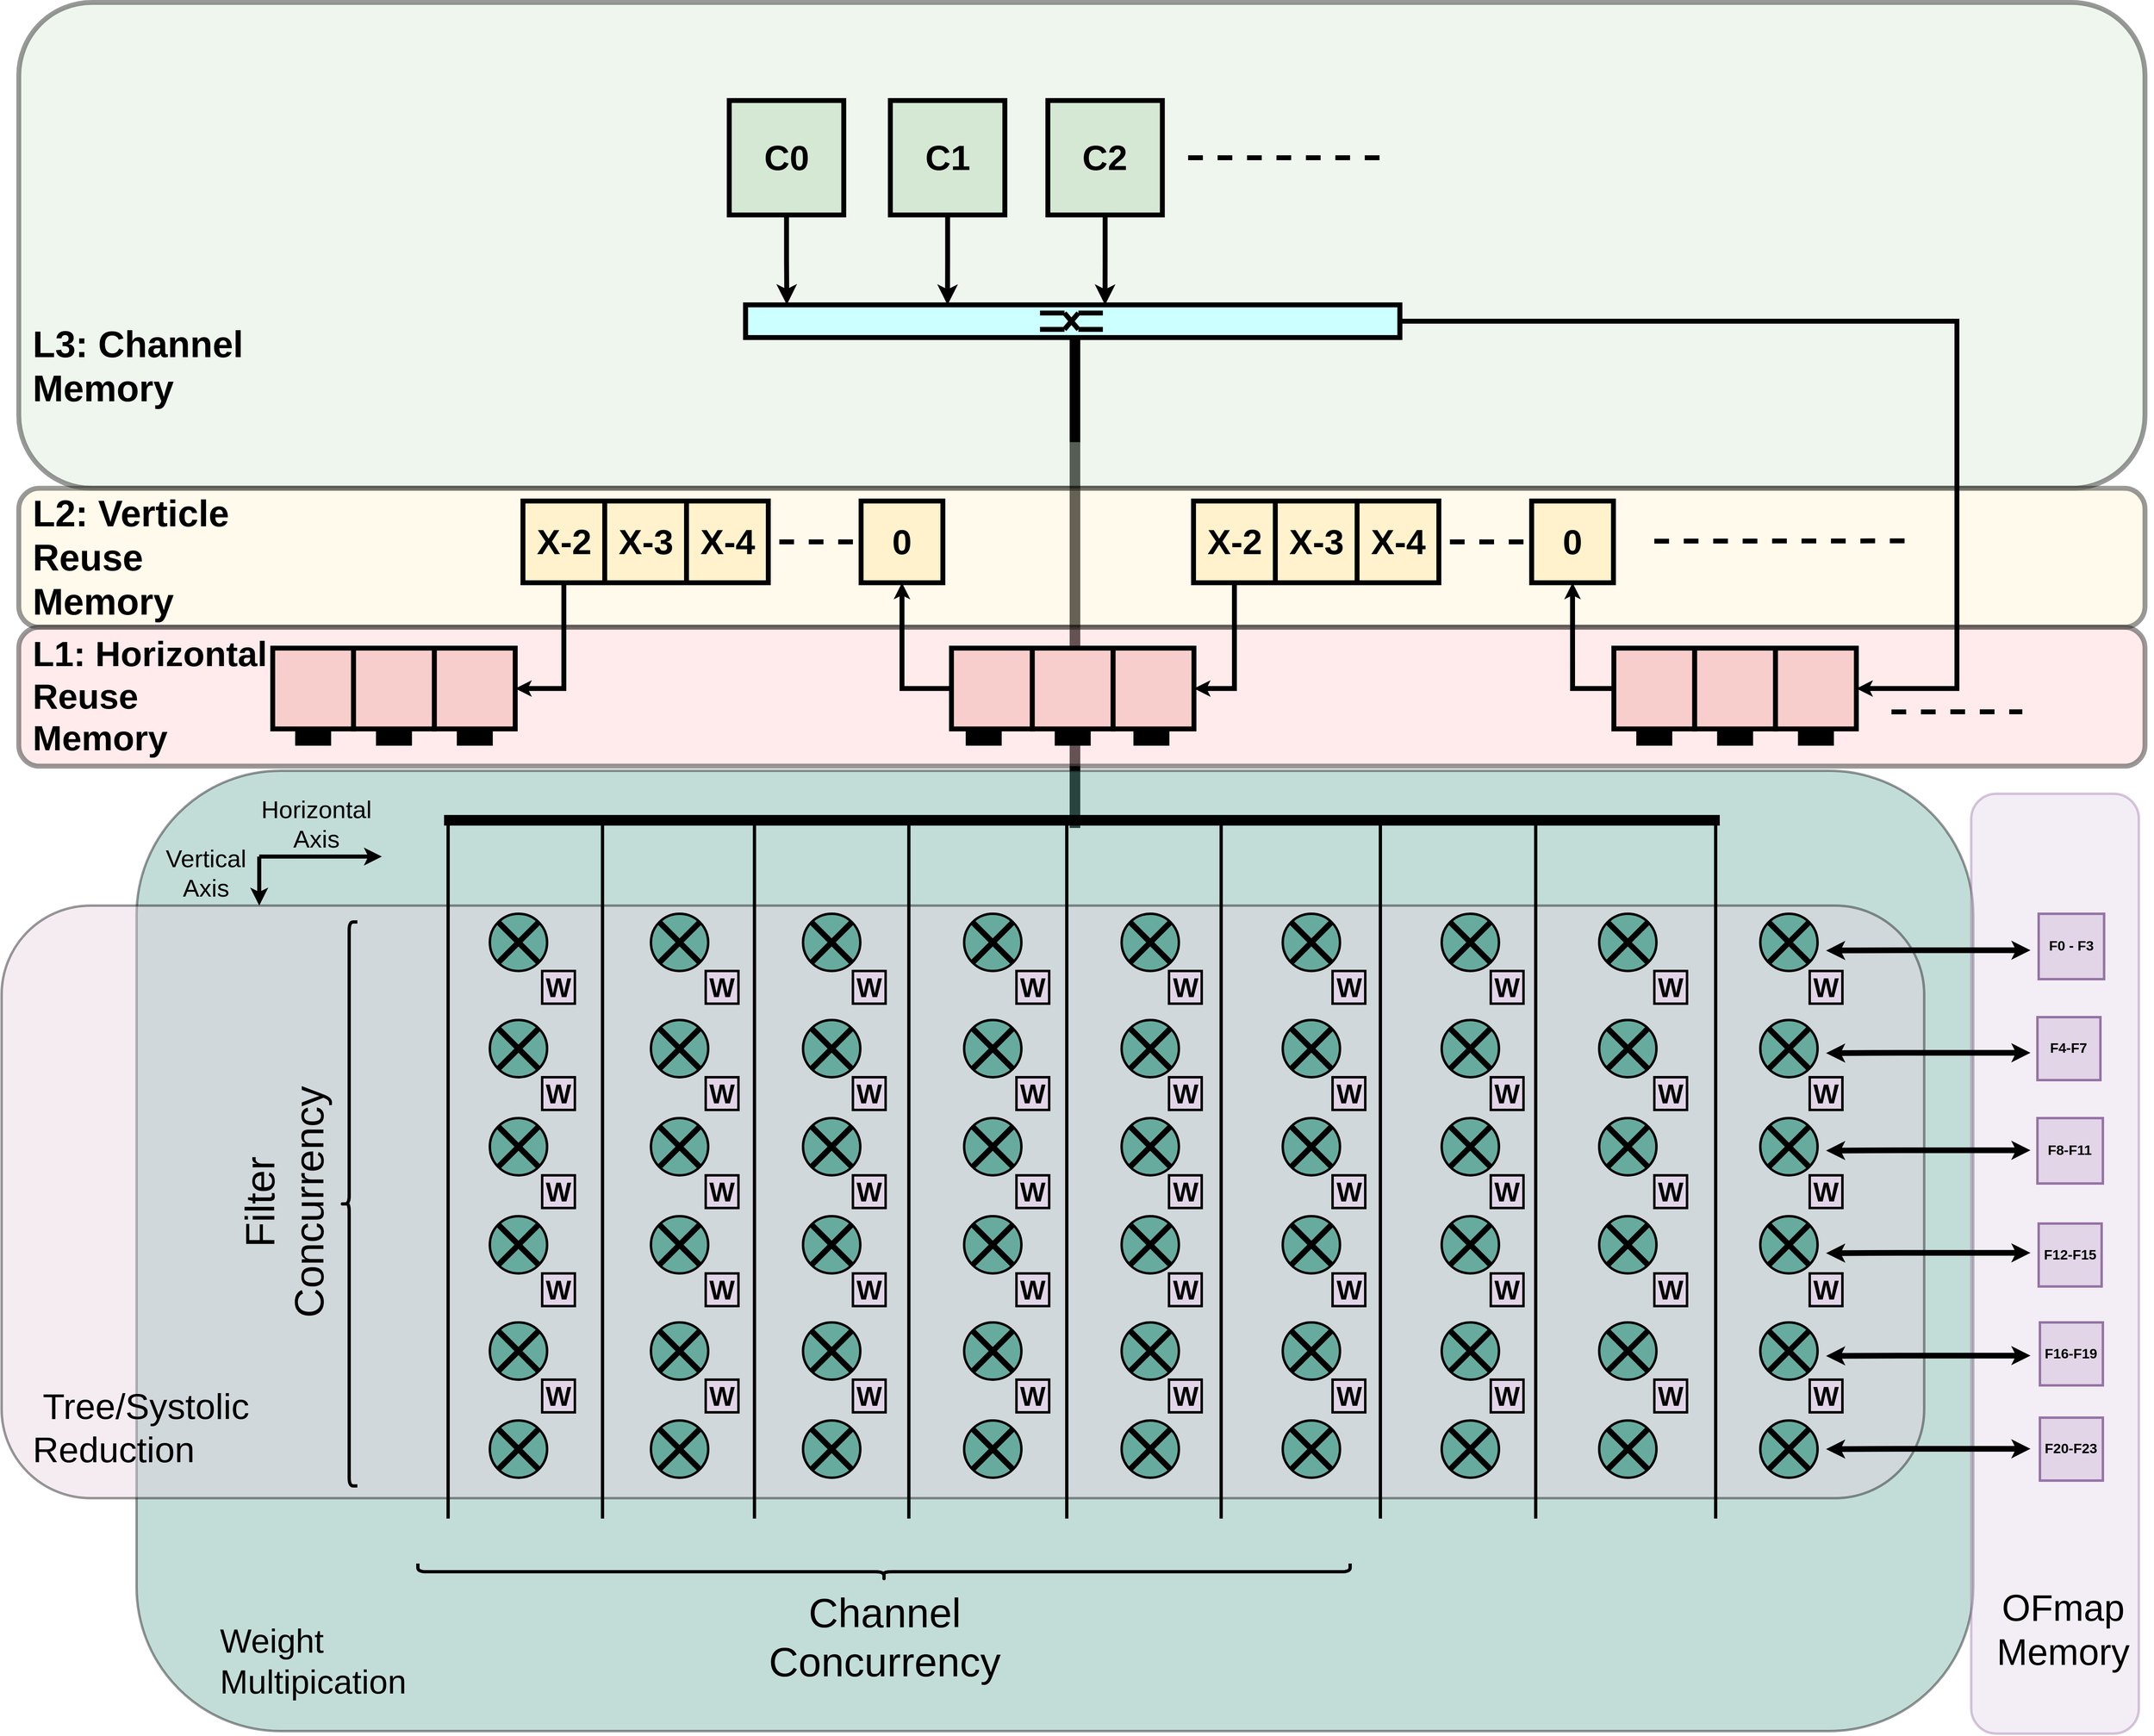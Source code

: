 <mxfile>
    <diagram id="8o53k0XVYs1EUbnP6ml4" name="Page-1">
        <mxGraphModel dx="3160" dy="1902" grid="1" gridSize="10" guides="1" tooltips="1" connect="1" arrows="1" fold="1" page="1" pageScale="1" pageWidth="850" pageHeight="1100" math="0" shadow="0">
            <root>
                <mxCell id="0"/>
                <mxCell id="1" parent="0"/>
                <mxCell id="358" value="" style="line;strokeWidth=13;direction=south;html=1;perimeter=backbonePerimeter;points=[];outlineConnect=0;" parent="1" vertex="1">
                    <mxGeometry x="807.5" y="500" width="10" height="600" as="geometry"/>
                </mxCell>
                <mxCell id="2" value="" style="rounded=1;whiteSpace=wrap;html=1;fillColor=#d5e8d4;opacity=40;strokeColor=#000000;glass=0;strokeWidth=6;" parent="1" vertex="1">
                    <mxGeometry x="-479.02" y="90" width="2600" height="594.42" as="geometry"/>
                </mxCell>
                <mxCell id="3" value="" style="rounded=1;whiteSpace=wrap;html=1;fillColor=#FFF2CC;opacity=40;strokeColor=#000000;glass=0;strokeWidth=6;" parent="1" vertex="1">
                    <mxGeometry x="-479.02" y="684.42" width="2600" height="170" as="geometry"/>
                </mxCell>
                <mxCell id="4" value="" style="rounded=1;whiteSpace=wrap;html=1;fillColor=#FFCCCC;opacity=40;strokeColor=#000000;glass=0;strokeWidth=6;" parent="1" vertex="1">
                    <mxGeometry x="-479.02" y="854.42" width="2600" height="170" as="geometry"/>
                </mxCell>
                <mxCell id="5" style="edgeStyle=orthogonalEdgeStyle;rounded=0;orthogonalLoop=1;jettySize=auto;html=1;entryX=0.063;entryY=-0.004;entryDx=0;entryDy=0;entryPerimeter=0;strokeWidth=6;strokeColor=#000000;" parent="1" source="6" target="8" edge="1">
                    <mxGeometry relative="1" as="geometry"/>
                </mxCell>
                <mxCell id="6" value="&lt;span style=&quot;font-size: 43px; font-weight: 700;&quot;&gt;C0&lt;/span&gt;" style="whiteSpace=wrap;html=1;aspect=fixed;fillColor=#d5e8d4;strokeColor=#000000;strokeWidth=6;labelBackgroundColor=none;" parent="1" vertex="1">
                    <mxGeometry x="389.76" y="210" width="140" height="140" as="geometry"/>
                </mxCell>
                <mxCell id="7" value="" style="group;strokeWidth=6;strokeColor=#000000;" parent="1" vertex="1" connectable="0">
                    <mxGeometry x="409.76" y="460" width="800" height="40" as="geometry"/>
                </mxCell>
                <mxCell id="8" value="" style="rounded=0;whiteSpace=wrap;html=1;fillColor=#CCFFFF;strokeWidth=6;strokeColor=#000000;" parent="7" vertex="1">
                    <mxGeometry width="800" height="40" as="geometry"/>
                </mxCell>
                <mxCell id="9" value="" style="group;strokeWidth=6;strokeColor=none;" parent="7" vertex="1" connectable="0">
                    <mxGeometry x="360.005" y="10" width="76.856" height="20" as="geometry"/>
                </mxCell>
                <mxCell id="10" value="" style="endArrow=none;html=1;rounded=0;strokeWidth=6;strokeColor=#000000;" parent="9" edge="1">
                    <mxGeometry width="50" height="50" relative="1" as="geometry">
                        <mxPoint as="sourcePoint"/>
                        <mxPoint x="29.888" as="targetPoint"/>
                    </mxGeometry>
                </mxCell>
                <mxCell id="11" value="" style="endArrow=none;html=1;rounded=0;strokeWidth=6;strokeColor=#000000;" parent="9" edge="1">
                    <mxGeometry width="50" height="50" relative="1" as="geometry">
                        <mxPoint x="29.888" as="sourcePoint"/>
                        <mxPoint x="46.967" y="20" as="targetPoint"/>
                    </mxGeometry>
                </mxCell>
                <mxCell id="12" value="" style="endArrow=none;html=1;rounded=0;strokeWidth=6;strokeColor=#000000;" parent="9" edge="1">
                    <mxGeometry width="50" height="50" relative="1" as="geometry">
                        <mxPoint x="29.888" y="20" as="sourcePoint"/>
                        <mxPoint x="46.967" as="targetPoint"/>
                    </mxGeometry>
                </mxCell>
                <mxCell id="13" value="" style="endArrow=none;html=1;rounded=0;strokeWidth=6;strokeColor=#000000;" parent="9" edge="1">
                    <mxGeometry width="50" height="50" relative="1" as="geometry">
                        <mxPoint x="46.967" as="sourcePoint"/>
                        <mxPoint x="76.856" as="targetPoint"/>
                    </mxGeometry>
                </mxCell>
                <mxCell id="14" value="" style="endArrow=none;html=1;rounded=0;strokeWidth=6;strokeColor=#000000;" parent="9" edge="1">
                    <mxGeometry width="50" height="50" relative="1" as="geometry">
                        <mxPoint x="46.967" y="20" as="sourcePoint"/>
                        <mxPoint x="76.856" y="20" as="targetPoint"/>
                    </mxGeometry>
                </mxCell>
                <mxCell id="15" value="" style="endArrow=none;html=1;rounded=0;strokeWidth=6;strokeColor=#000000;" parent="9" edge="1">
                    <mxGeometry width="50" height="50" relative="1" as="geometry">
                        <mxPoint y="20" as="sourcePoint"/>
                        <mxPoint x="29.888" y="20" as="targetPoint"/>
                    </mxGeometry>
                </mxCell>
                <mxCell id="16" style="edgeStyle=orthogonalEdgeStyle;rounded=0;orthogonalLoop=1;jettySize=auto;html=1;entryX=0.388;entryY=0.003;entryDx=0;entryDy=0;entryPerimeter=0;strokeWidth=6;strokeColor=#000000;" parent="1" source="17" edge="1">
                    <mxGeometry relative="1" as="geometry">
                        <mxPoint x="656.68" y="460.12" as="targetPoint"/>
                    </mxGeometry>
                </mxCell>
                <mxCell id="17" value="&lt;span style=&quot;font-size: 43px ; font-weight: 700&quot;&gt;C1&lt;/span&gt;" style="whiteSpace=wrap;html=1;aspect=fixed;fillColor=#d5e8d4;strokeColor=#000000;strokeWidth=6;" parent="1" vertex="1">
                    <mxGeometry x="586.76" y="210" width="140" height="140" as="geometry"/>
                </mxCell>
                <mxCell id="21" style="edgeStyle=orthogonalEdgeStyle;rounded=0;jumpStyle=none;jumpSize=6;orthogonalLoop=1;jettySize=auto;html=1;entryX=1;entryY=0.5;entryDx=0;entryDy=0;startArrow=none;startFill=0;endArrow=classic;endFill=1;startSize=1;endSize=1;strokeColor=#000000;strokeWidth=6;" parent="1" source="22" target="391" edge="1">
                    <mxGeometry relative="1" as="geometry">
                        <Array as="points">
                            <mxPoint x="188" y="929"/>
                        </Array>
                        <mxPoint x="57.1" y="929.42" as="targetPoint"/>
                    </mxGeometry>
                </mxCell>
                <mxCell id="22" value="X-2" style="whiteSpace=wrap;html=1;aspect=fixed;fillColor=#fff2cc;strokeColor=#000000;rotation=90;strokeWidth=6;fontSize=43;fontStyle=1;horizontal=0;" parent="1" vertex="1">
                    <mxGeometry x="137.5" y="700" width="100" height="100" as="geometry"/>
                </mxCell>
                <mxCell id="23" value="&lt;span style=&quot;font-size: 43px ; font-weight: 700&quot;&gt;X-3&lt;/span&gt;" style="whiteSpace=wrap;html=1;aspect=fixed;fillColor=#fff2cc;strokeColor=#000000;rotation=90;strokeWidth=6;horizontal=0;" parent="1" vertex="1">
                    <mxGeometry x="237.5" y="700" width="100" height="100" as="geometry"/>
                </mxCell>
                <mxCell id="24" value="&lt;span style=&quot;font-size: 43px ; font-weight: 700&quot;&gt;X-4&lt;/span&gt;" style="whiteSpace=wrap;html=1;aspect=fixed;fillColor=#fff2cc;strokeColor=#000000;rotation=90;strokeWidth=6;horizontal=0;" parent="1" vertex="1">
                    <mxGeometry x="337.5" y="700" width="100" height="100" as="geometry"/>
                </mxCell>
                <mxCell id="25" value="" style="endArrow=none;dashed=1;html=1;rounded=0;startSize=1;endSize=1;strokeColor=#000000;strokeWidth=6;jumpStyle=none;jumpSize=6;" parent="1" edge="1">
                    <mxGeometry width="50" height="50" relative="1" as="geometry">
                        <mxPoint x="450.98" y="750" as="sourcePoint"/>
                        <mxPoint x="540.98" y="750" as="targetPoint"/>
                    </mxGeometry>
                </mxCell>
                <mxCell id="26" value="&lt;span style=&quot;font-size: 43px ; font-weight: 700&quot;&gt;0&lt;/span&gt;" style="whiteSpace=wrap;html=1;aspect=fixed;fillColor=#fff2cc;strokeColor=#000000;rotation=90;strokeWidth=6;horizontal=0;" parent="1" vertex="1">
                    <mxGeometry x="550.98" y="700" width="100" height="100" as="geometry"/>
                </mxCell>
                <mxCell id="27" style="edgeStyle=orthogonalEdgeStyle;rounded=0;jumpStyle=none;jumpSize=6;orthogonalLoop=1;jettySize=auto;html=1;entryX=1;entryY=0.5;entryDx=0;entryDy=0;startArrow=none;startFill=0;endArrow=classic;endFill=1;startSize=1;endSize=1;strokeColor=#000000;strokeWidth=6;exitX=0;exitY=0.5;exitDx=0;exitDy=0;" parent="1" source="397" target="26" edge="1">
                    <mxGeometry relative="1" as="geometry">
                        <mxPoint x="733.79" y="929.42" as="sourcePoint"/>
                    </mxGeometry>
                </mxCell>
                <mxCell id="31" style="edgeStyle=orthogonalEdgeStyle;rounded=0;jumpStyle=none;jumpSize=6;orthogonalLoop=1;jettySize=auto;html=1;entryX=1;entryY=0.5;entryDx=0;entryDy=0;startArrow=none;startFill=0;endArrow=classic;endFill=1;startSize=1;endSize=1;strokeColor=#000000;strokeWidth=6;" parent="1" source="32" target="399" edge="1">
                    <mxGeometry relative="1" as="geometry">
                        <Array as="points">
                            <mxPoint x="1008" y="929"/>
                        </Array>
                        <mxPoint x="886.18" y="929.42" as="targetPoint"/>
                    </mxGeometry>
                </mxCell>
                <mxCell id="32" value="" style="whiteSpace=wrap;html=1;aspect=fixed;fillColor=#fff2cc;strokeColor=#000000;rotation=90;strokeWidth=6;" parent="1" vertex="1">
                    <mxGeometry x="957.5" y="700" width="100" height="100" as="geometry"/>
                </mxCell>
                <mxCell id="33" value="" style="whiteSpace=wrap;html=1;aspect=fixed;fillColor=#fff2cc;strokeColor=#000000;rotation=90;strokeWidth=6;" parent="1" vertex="1">
                    <mxGeometry x="1057.5" y="700" width="100" height="100" as="geometry"/>
                </mxCell>
                <mxCell id="34" value="" style="whiteSpace=wrap;html=1;aspect=fixed;fillColor=#fff2cc;strokeColor=#000000;rotation=90;strokeWidth=6;" parent="1" vertex="1">
                    <mxGeometry x="1157.5" y="700" width="100" height="100" as="geometry"/>
                </mxCell>
                <mxCell id="35" value="" style="endArrow=none;dashed=1;html=1;rounded=0;startSize=1;endSize=1;strokeColor=#000000;strokeWidth=6;jumpStyle=none;jumpSize=6;" parent="1" edge="1">
                    <mxGeometry width="50" height="50" relative="1" as="geometry">
                        <mxPoint x="1270.98" y="750" as="sourcePoint"/>
                        <mxPoint x="1360.98" y="750" as="targetPoint"/>
                    </mxGeometry>
                </mxCell>
                <mxCell id="36" value="" style="whiteSpace=wrap;html=1;aspect=fixed;fillColor=#fff2cc;strokeColor=#000000;rotation=90;strokeWidth=6;" parent="1" vertex="1">
                    <mxGeometry x="1370.98" y="700" width="100" height="100" as="geometry"/>
                </mxCell>
                <mxCell id="37" style="edgeStyle=orthogonalEdgeStyle;rounded=0;jumpStyle=none;jumpSize=6;orthogonalLoop=1;jettySize=auto;html=1;entryX=1;entryY=0.5;entryDx=0;entryDy=0;startArrow=none;startFill=0;endArrow=classic;endFill=1;startSize=1;endSize=1;strokeColor=#000000;strokeWidth=6;" parent="1" source="38" target="36" edge="1">
                    <mxGeometry relative="1" as="geometry"/>
                </mxCell>
                <mxCell id="38" value="" style="whiteSpace=wrap;html=1;aspect=fixed;fillColor=#f8cecc;strokeColor=#000000;strokeWidth=6;" parent="1" vertex="1">
                    <mxGeometry x="1471.5" y="880" width="98.84" height="98.84" as="geometry"/>
                </mxCell>
                <mxCell id="39" value="" style="whiteSpace=wrap;html=1;aspect=fixed;fillColor=#f8cecc;strokeColor=#000000;strokeWidth=6;" parent="1" vertex="1">
                    <mxGeometry x="1570.34" y="880" width="98.84" height="98.84" as="geometry"/>
                </mxCell>
                <mxCell id="40" value="" style="whiteSpace=wrap;html=1;aspect=fixed;fillColor=#f8cecc;strokeColor=#000000;strokeWidth=6;" parent="1" vertex="1">
                    <mxGeometry x="1669.18" y="880" width="98.84" height="98.84" as="geometry"/>
                </mxCell>
                <mxCell id="64" style="edgeStyle=orthogonalEdgeStyle;rounded=0;orthogonalLoop=1;jettySize=auto;html=1;entryX=0.388;entryY=0.003;entryDx=0;entryDy=0;entryPerimeter=0;strokeWidth=6;strokeColor=#000000;" parent="1" source="65" edge="1">
                    <mxGeometry relative="1" as="geometry">
                        <mxPoint x="849.28" y="460.12" as="targetPoint"/>
                    </mxGeometry>
                </mxCell>
                <mxCell id="65" value="&lt;span style=&quot;font-size: 43px ; font-weight: 700&quot;&gt;C2&lt;/span&gt;" style="whiteSpace=wrap;html=1;aspect=fixed;fillColor=#d5e8d4;strokeColor=#000000;strokeWidth=6;" parent="1" vertex="1">
                    <mxGeometry x="779.36" y="210" width="140" height="140" as="geometry"/>
                </mxCell>
                <mxCell id="66" style="edgeStyle=orthogonalEdgeStyle;rounded=0;jumpStyle=none;jumpSize=6;orthogonalLoop=1;jettySize=auto;html=1;entryX=1;entryY=0.5;entryDx=0;entryDy=0;startArrow=none;startFill=0;endArrow=classic;endFill=1;startSize=1;endSize=1;strokeColor=#000000;strokeWidth=6;" parent="1" source="8" target="40" edge="1">
                    <mxGeometry relative="1" as="geometry">
                        <Array as="points">
                            <mxPoint x="1890.98" y="480"/>
                            <mxPoint x="1890.98" y="929"/>
                        </Array>
                    </mxGeometry>
                </mxCell>
                <mxCell id="68" value="" style="endArrow=none;dashed=1;html=1;rounded=0;strokeWidth=6;jumpStyle=arc;strokeColor=#000000;" parent="1" edge="1">
                    <mxGeometry width="50" height="50" relative="1" as="geometry">
                        <mxPoint x="1810.98" y="958" as="sourcePoint"/>
                        <mxPoint x="1970.98" y="957.82" as="targetPoint"/>
                    </mxGeometry>
                </mxCell>
                <mxCell id="69" value="" style="endArrow=none;dashed=1;html=1;rounded=0;strokeWidth=6;jumpStyle=arc;strokeColor=#000000;" parent="1" edge="1">
                    <mxGeometry width="50" height="50" relative="1" as="geometry">
                        <mxPoint x="1520.98" y="749.09" as="sourcePoint"/>
                        <mxPoint x="1840.98" y="748.75" as="targetPoint"/>
                    </mxGeometry>
                </mxCell>
                <mxCell id="70" value="L3: Channel Memory" style="text;html=1;strokeColor=none;fillColor=none;align=left;verticalAlign=middle;whiteSpace=wrap;rounded=0;glass=0;fontSize=45;strokeWidth=6;fontStyle=1" parent="1" vertex="1">
                    <mxGeometry x="-464.02" y="440" width="270" height="190" as="geometry"/>
                </mxCell>
                <mxCell id="71" value="L2: Verticle Reuse Memory" style="text;html=1;strokeColor=none;fillColor=none;align=left;verticalAlign=middle;whiteSpace=wrap;rounded=0;glass=0;fontSize=45;strokeWidth=6;fontStyle=1" parent="1" vertex="1">
                    <mxGeometry x="-464.02" y="704.42" width="260" height="130" as="geometry"/>
                </mxCell>
                <mxCell id="72" value="L1: Horizontal Reuse Memory" style="text;html=1;strokeColor=none;fillColor=none;align=left;verticalAlign=middle;whiteSpace=wrap;rounded=0;glass=0;fontSize=43;fontStyle=1;strokeWidth=6;" parent="1" vertex="1">
                    <mxGeometry x="-464.02" y="874.42" width="290" height="130" as="geometry"/>
                </mxCell>
                <mxCell id="73" value="" style="endArrow=none;dashed=1;html=1;rounded=0;strokeWidth=6;jumpStyle=arc;strokeColor=#000000;" parent="1" edge="1">
                    <mxGeometry width="50" height="50" relative="1" as="geometry">
                        <mxPoint x="950.92" y="279.96" as="sourcePoint"/>
                        <mxPoint x="1190.92" y="280" as="targetPoint"/>
                    </mxGeometry>
                </mxCell>
                <mxCell id="74" value="X-2" style="whiteSpace=wrap;html=1;aspect=fixed;fillColor=#fff2cc;strokeColor=#000000;rotation=90;strokeWidth=6;fontSize=43;fontStyle=1;horizontal=0;" parent="1" vertex="1">
                    <mxGeometry x="957.5" y="700" width="100" height="100" as="geometry"/>
                </mxCell>
                <mxCell id="75" value="&lt;span style=&quot;font-size: 43px ; font-weight: 700&quot;&gt;X-3&lt;/span&gt;" style="whiteSpace=wrap;html=1;aspect=fixed;fillColor=#fff2cc;strokeColor=#000000;rotation=90;strokeWidth=6;horizontal=0;" parent="1" vertex="1">
                    <mxGeometry x="1057.5" y="700" width="100" height="100" as="geometry"/>
                </mxCell>
                <mxCell id="76" value="&lt;span style=&quot;font-size: 43px ; font-weight: 700&quot;&gt;X-4&lt;/span&gt;" style="whiteSpace=wrap;html=1;aspect=fixed;fillColor=#fff2cc;strokeColor=#000000;rotation=90;strokeWidth=6;horizontal=0;" parent="1" vertex="1">
                    <mxGeometry x="1157.5" y="700" width="100" height="100" as="geometry"/>
                </mxCell>
                <mxCell id="77" value="&lt;span style=&quot;font-size: 43px ; font-weight: 700&quot;&gt;0&lt;/span&gt;" style="whiteSpace=wrap;html=1;aspect=fixed;fillColor=#fff2cc;strokeColor=#000000;rotation=90;strokeWidth=6;horizontal=0;" parent="1" vertex="1">
                    <mxGeometry x="1370.98" y="700" width="100" height="100" as="geometry"/>
                </mxCell>
                <mxCell id="87" value="" style="rounded=1;whiteSpace=wrap;html=1;fillColor=#67AB9F;opacity=40;strokeColor=#000000;glass=0;strokeWidth=3;" parent="1" vertex="1">
                    <mxGeometry x="-335" y="1030" width="2245.98" height="1175" as="geometry"/>
                </mxCell>
                <mxCell id="88" value="" style="rounded=1;whiteSpace=wrap;html=1;fillColor=#E6D0DE;opacity=40;strokeColor=#000000;glass=0;strokeWidth=3;" parent="1" vertex="1">
                    <mxGeometry x="-500" y="1195" width="2350.98" height="725" as="geometry"/>
                </mxCell>
                <mxCell id="103" value="" style="ellipse;whiteSpace=wrap;html=1;aspect=fixed;fillColor=#67AB9F;strokeWidth=3;strokeColor=#000000;" parent="1" vertex="1">
                    <mxGeometry x="97.0" y="1205" width="70" height="70" as="geometry"/>
                </mxCell>
                <mxCell id="104" value="" style="endArrow=none;html=1;rounded=0;startSize=1;endSize=1;strokeColor=#000000;strokeWidth=7;jumpStyle=arc;jumpSize=6;exitX=0;exitY=0;exitDx=0;exitDy=0;entryX=1;entryY=1;entryDx=0;entryDy=0;" parent="1" source="103" target="103" edge="1">
                    <mxGeometry width="50" height="50" relative="1" as="geometry">
                        <mxPoint x="167.0" y="1225" as="sourcePoint"/>
                        <mxPoint x="217.0" y="1175" as="targetPoint"/>
                    </mxGeometry>
                </mxCell>
                <mxCell id="105" value="" style="endArrow=none;html=1;rounded=0;startSize=1;endSize=1;strokeColor=#000000;strokeWidth=7;jumpStyle=none;jumpSize=6;exitX=0;exitY=1;exitDx=0;exitDy=0;entryX=1;entryY=0;entryDx=0;entryDy=0;" parent="1" source="103" target="103" edge="1">
                    <mxGeometry width="50" height="50" relative="1" as="geometry">
                        <mxPoint x="117.251" y="1225.251" as="sourcePoint"/>
                        <mxPoint x="166.749" y="1274.749" as="targetPoint"/>
                    </mxGeometry>
                </mxCell>
                <mxCell id="106" value="" style="ellipse;whiteSpace=wrap;html=1;aspect=fixed;fillColor=#67AB9F;strokeWidth=3;strokeColor=#000000;" parent="1" vertex="1">
                    <mxGeometry x="97.0" y="1335" width="70" height="70" as="geometry"/>
                </mxCell>
                <mxCell id="107" value="" style="endArrow=none;html=1;rounded=0;startSize=1;endSize=1;strokeColor=#000000;strokeWidth=7;jumpStyle=arc;jumpSize=6;exitX=0;exitY=0;exitDx=0;exitDy=0;entryX=1;entryY=1;entryDx=0;entryDy=0;" parent="1" source="106" target="106" edge="1">
                    <mxGeometry width="50" height="50" relative="1" as="geometry">
                        <mxPoint x="167.0" y="1355" as="sourcePoint"/>
                        <mxPoint x="217.0" y="1305" as="targetPoint"/>
                    </mxGeometry>
                </mxCell>
                <mxCell id="108" value="" style="endArrow=none;html=1;rounded=0;startSize=1;endSize=1;strokeColor=#000000;strokeWidth=7;jumpStyle=none;jumpSize=6;exitX=0;exitY=1;exitDx=0;exitDy=0;entryX=1;entryY=0;entryDx=0;entryDy=0;" parent="1" source="106" target="106" edge="1">
                    <mxGeometry width="50" height="50" relative="1" as="geometry">
                        <mxPoint x="117.251" y="1355.251" as="sourcePoint"/>
                        <mxPoint x="166.749" y="1404.749" as="targetPoint"/>
                    </mxGeometry>
                </mxCell>
                <mxCell id="109" value="" style="ellipse;whiteSpace=wrap;html=1;aspect=fixed;fillColor=#67AB9F;strokeWidth=3;strokeColor=#000000;" parent="1" vertex="1">
                    <mxGeometry x="97.0" y="1455" width="70" height="70" as="geometry"/>
                </mxCell>
                <mxCell id="110" value="" style="endArrow=none;html=1;rounded=0;startSize=1;endSize=1;strokeColor=#000000;strokeWidth=7;jumpStyle=arc;jumpSize=6;exitX=0;exitY=0;exitDx=0;exitDy=0;entryX=1;entryY=1;entryDx=0;entryDy=0;" parent="1" source="109" target="109" edge="1">
                    <mxGeometry width="50" height="50" relative="1" as="geometry">
                        <mxPoint x="167.0" y="1475" as="sourcePoint"/>
                        <mxPoint x="217.0" y="1425" as="targetPoint"/>
                    </mxGeometry>
                </mxCell>
                <mxCell id="111" value="" style="endArrow=none;html=1;rounded=0;startSize=1;endSize=1;strokeColor=#000000;strokeWidth=7;jumpStyle=none;jumpSize=6;exitX=0;exitY=1;exitDx=0;exitDy=0;entryX=1;entryY=0;entryDx=0;entryDy=0;" parent="1" source="109" target="109" edge="1">
                    <mxGeometry width="50" height="50" relative="1" as="geometry">
                        <mxPoint x="117.251" y="1475.251" as="sourcePoint"/>
                        <mxPoint x="166.749" y="1524.749" as="targetPoint"/>
                    </mxGeometry>
                </mxCell>
                <mxCell id="112" value="" style="ellipse;whiteSpace=wrap;html=1;aspect=fixed;fillColor=#67AB9F;strokeWidth=3;strokeColor=#000000;" parent="1" vertex="1">
                    <mxGeometry x="97.0" y="1575" width="70" height="70" as="geometry"/>
                </mxCell>
                <mxCell id="113" value="" style="endArrow=none;html=1;rounded=0;startSize=1;endSize=1;strokeColor=#000000;strokeWidth=7;jumpStyle=arc;jumpSize=6;exitX=0;exitY=0;exitDx=0;exitDy=0;entryX=1;entryY=1;entryDx=0;entryDy=0;" parent="1" source="112" target="112" edge="1">
                    <mxGeometry width="50" height="50" relative="1" as="geometry">
                        <mxPoint x="167.0" y="1595" as="sourcePoint"/>
                        <mxPoint x="217.0" y="1545" as="targetPoint"/>
                    </mxGeometry>
                </mxCell>
                <mxCell id="114" value="" style="endArrow=none;html=1;rounded=0;startSize=1;endSize=1;strokeColor=#000000;strokeWidth=7;jumpStyle=none;jumpSize=6;exitX=0;exitY=1;exitDx=0;exitDy=0;entryX=1;entryY=0;entryDx=0;entryDy=0;" parent="1" source="112" target="112" edge="1">
                    <mxGeometry width="50" height="50" relative="1" as="geometry">
                        <mxPoint x="117.251" y="1595.251" as="sourcePoint"/>
                        <mxPoint x="166.749" y="1644.749" as="targetPoint"/>
                    </mxGeometry>
                </mxCell>
                <mxCell id="115" value="" style="ellipse;whiteSpace=wrap;html=1;aspect=fixed;fillColor=#67AB9F;strokeWidth=3;strokeColor=#000000;" parent="1" vertex="1">
                    <mxGeometry x="97.0" y="1705" width="70" height="70" as="geometry"/>
                </mxCell>
                <mxCell id="116" value="" style="endArrow=none;html=1;rounded=0;startSize=1;endSize=1;strokeColor=#000000;strokeWidth=7;jumpStyle=arc;jumpSize=6;exitX=0;exitY=0;exitDx=0;exitDy=0;entryX=1;entryY=1;entryDx=0;entryDy=0;" parent="1" source="115" target="115" edge="1">
                    <mxGeometry width="50" height="50" relative="1" as="geometry">
                        <mxPoint x="167.0" y="1725" as="sourcePoint"/>
                        <mxPoint x="217.0" y="1675" as="targetPoint"/>
                    </mxGeometry>
                </mxCell>
                <mxCell id="117" value="" style="endArrow=none;html=1;rounded=0;startSize=1;endSize=1;strokeColor=#000000;strokeWidth=7;jumpStyle=none;jumpSize=6;exitX=0;exitY=1;exitDx=0;exitDy=0;entryX=1;entryY=0;entryDx=0;entryDy=0;" parent="1" source="115" target="115" edge="1">
                    <mxGeometry width="50" height="50" relative="1" as="geometry">
                        <mxPoint x="117.251" y="1725.251" as="sourcePoint"/>
                        <mxPoint x="166.749" y="1774.749" as="targetPoint"/>
                    </mxGeometry>
                </mxCell>
                <mxCell id="118" value="" style="ellipse;whiteSpace=wrap;html=1;aspect=fixed;fillColor=#67AB9F;strokeWidth=3;strokeColor=#000000;" parent="1" vertex="1">
                    <mxGeometry x="97.0" y="1825" width="70" height="70" as="geometry"/>
                </mxCell>
                <mxCell id="119" value="" style="endArrow=none;html=1;rounded=0;startSize=1;endSize=1;strokeColor=#000000;strokeWidth=7;jumpStyle=arc;jumpSize=6;exitX=0;exitY=0;exitDx=0;exitDy=0;entryX=1;entryY=1;entryDx=0;entryDy=0;" parent="1" source="118" target="118" edge="1">
                    <mxGeometry width="50" height="50" relative="1" as="geometry">
                        <mxPoint x="167.0" y="1845" as="sourcePoint"/>
                        <mxPoint x="217.0" y="1795" as="targetPoint"/>
                    </mxGeometry>
                </mxCell>
                <mxCell id="120" value="" style="endArrow=none;html=1;rounded=0;startSize=1;endSize=1;strokeColor=#000000;strokeWidth=7;jumpStyle=none;jumpSize=6;exitX=0;exitY=1;exitDx=0;exitDy=0;entryX=1;entryY=0;entryDx=0;entryDy=0;" parent="1" source="118" target="118" edge="1">
                    <mxGeometry width="50" height="50" relative="1" as="geometry">
                        <mxPoint x="117.251" y="1845.251" as="sourcePoint"/>
                        <mxPoint x="166.749" y="1894.749" as="targetPoint"/>
                    </mxGeometry>
                </mxCell>
                <mxCell id="121" value="" style="ellipse;whiteSpace=wrap;html=1;aspect=fixed;fillColor=#67AB9F;strokeWidth=3;strokeColor=#000000;" parent="1" vertex="1">
                    <mxGeometry x="294" y="1205" width="70" height="70" as="geometry"/>
                </mxCell>
                <mxCell id="122" value="" style="endArrow=none;html=1;rounded=0;startSize=1;endSize=1;strokeColor=#000000;strokeWidth=7;jumpStyle=arc;jumpSize=6;exitX=0;exitY=0;exitDx=0;exitDy=0;entryX=1;entryY=1;entryDx=0;entryDy=0;" parent="1" source="121" target="121" edge="1">
                    <mxGeometry width="50" height="50" relative="1" as="geometry">
                        <mxPoint x="364" y="1225" as="sourcePoint"/>
                        <mxPoint x="414" y="1175" as="targetPoint"/>
                    </mxGeometry>
                </mxCell>
                <mxCell id="123" value="" style="endArrow=none;html=1;rounded=0;startSize=1;endSize=1;strokeColor=#000000;strokeWidth=7;jumpStyle=none;jumpSize=6;exitX=0;exitY=1;exitDx=0;exitDy=0;entryX=1;entryY=0;entryDx=0;entryDy=0;" parent="1" source="121" target="121" edge="1">
                    <mxGeometry width="50" height="50" relative="1" as="geometry">
                        <mxPoint x="314.251" y="1225.251" as="sourcePoint"/>
                        <mxPoint x="363.749" y="1274.749" as="targetPoint"/>
                    </mxGeometry>
                </mxCell>
                <mxCell id="124" value="" style="ellipse;whiteSpace=wrap;html=1;aspect=fixed;fillColor=#67AB9F;strokeWidth=3;strokeColor=#000000;" parent="1" vertex="1">
                    <mxGeometry x="294" y="1335" width="70" height="70" as="geometry"/>
                </mxCell>
                <mxCell id="125" value="" style="endArrow=none;html=1;rounded=0;startSize=1;endSize=1;strokeColor=#000000;strokeWidth=7;jumpStyle=arc;jumpSize=6;exitX=0;exitY=0;exitDx=0;exitDy=0;entryX=1;entryY=1;entryDx=0;entryDy=0;" parent="1" source="124" target="124" edge="1">
                    <mxGeometry width="50" height="50" relative="1" as="geometry">
                        <mxPoint x="364" y="1355" as="sourcePoint"/>
                        <mxPoint x="414" y="1305" as="targetPoint"/>
                    </mxGeometry>
                </mxCell>
                <mxCell id="126" value="" style="endArrow=none;html=1;rounded=0;startSize=1;endSize=1;strokeColor=#000000;strokeWidth=7;jumpStyle=none;jumpSize=6;exitX=0;exitY=1;exitDx=0;exitDy=0;entryX=1;entryY=0;entryDx=0;entryDy=0;" parent="1" source="124" target="124" edge="1">
                    <mxGeometry width="50" height="50" relative="1" as="geometry">
                        <mxPoint x="314.251" y="1355.251" as="sourcePoint"/>
                        <mxPoint x="363.749" y="1404.749" as="targetPoint"/>
                    </mxGeometry>
                </mxCell>
                <mxCell id="127" value="" style="ellipse;whiteSpace=wrap;html=1;aspect=fixed;fillColor=#67AB9F;strokeWidth=3;strokeColor=#000000;" parent="1" vertex="1">
                    <mxGeometry x="294" y="1455" width="70" height="70" as="geometry"/>
                </mxCell>
                <mxCell id="128" value="" style="endArrow=none;html=1;rounded=0;startSize=1;endSize=1;strokeColor=#000000;strokeWidth=7;jumpStyle=arc;jumpSize=6;exitX=0;exitY=0;exitDx=0;exitDy=0;entryX=1;entryY=1;entryDx=0;entryDy=0;" parent="1" source="127" target="127" edge="1">
                    <mxGeometry width="50" height="50" relative="1" as="geometry">
                        <mxPoint x="364" y="1475" as="sourcePoint"/>
                        <mxPoint x="414" y="1425" as="targetPoint"/>
                    </mxGeometry>
                </mxCell>
                <mxCell id="129" value="" style="endArrow=none;html=1;rounded=0;startSize=1;endSize=1;strokeColor=#000000;strokeWidth=7;jumpStyle=none;jumpSize=6;exitX=0;exitY=1;exitDx=0;exitDy=0;entryX=1;entryY=0;entryDx=0;entryDy=0;" parent="1" source="127" target="127" edge="1">
                    <mxGeometry width="50" height="50" relative="1" as="geometry">
                        <mxPoint x="314.251" y="1475.251" as="sourcePoint"/>
                        <mxPoint x="363.749" y="1524.749" as="targetPoint"/>
                    </mxGeometry>
                </mxCell>
                <mxCell id="130" value="" style="ellipse;whiteSpace=wrap;html=1;aspect=fixed;fillColor=#67AB9F;strokeWidth=3;strokeColor=#000000;" parent="1" vertex="1">
                    <mxGeometry x="294" y="1575" width="70" height="70" as="geometry"/>
                </mxCell>
                <mxCell id="131" value="" style="endArrow=none;html=1;rounded=0;startSize=1;endSize=1;strokeColor=#000000;strokeWidth=7;jumpStyle=arc;jumpSize=6;exitX=0;exitY=0;exitDx=0;exitDy=0;entryX=1;entryY=1;entryDx=0;entryDy=0;" parent="1" source="130" target="130" edge="1">
                    <mxGeometry width="50" height="50" relative="1" as="geometry">
                        <mxPoint x="364" y="1595" as="sourcePoint"/>
                        <mxPoint x="414" y="1545" as="targetPoint"/>
                    </mxGeometry>
                </mxCell>
                <mxCell id="132" value="" style="endArrow=none;html=1;rounded=0;startSize=1;endSize=1;strokeColor=#000000;strokeWidth=7;jumpStyle=none;jumpSize=6;exitX=0;exitY=1;exitDx=0;exitDy=0;entryX=1;entryY=0;entryDx=0;entryDy=0;" parent="1" source="130" target="130" edge="1">
                    <mxGeometry width="50" height="50" relative="1" as="geometry">
                        <mxPoint x="314.251" y="1595.251" as="sourcePoint"/>
                        <mxPoint x="363.749" y="1644.749" as="targetPoint"/>
                    </mxGeometry>
                </mxCell>
                <mxCell id="133" value="" style="ellipse;whiteSpace=wrap;html=1;aspect=fixed;fillColor=#67AB9F;strokeWidth=3;strokeColor=#000000;" parent="1" vertex="1">
                    <mxGeometry x="294" y="1705" width="70" height="70" as="geometry"/>
                </mxCell>
                <mxCell id="134" value="" style="endArrow=none;html=1;rounded=0;startSize=1;endSize=1;strokeColor=#000000;strokeWidth=7;jumpStyle=arc;jumpSize=6;exitX=0;exitY=0;exitDx=0;exitDy=0;entryX=1;entryY=1;entryDx=0;entryDy=0;" parent="1" source="133" target="133" edge="1">
                    <mxGeometry width="50" height="50" relative="1" as="geometry">
                        <mxPoint x="364" y="1725" as="sourcePoint"/>
                        <mxPoint x="414" y="1675" as="targetPoint"/>
                    </mxGeometry>
                </mxCell>
                <mxCell id="135" value="" style="endArrow=none;html=1;rounded=0;startSize=1;endSize=1;strokeColor=#000000;strokeWidth=7;jumpStyle=none;jumpSize=6;exitX=0;exitY=1;exitDx=0;exitDy=0;entryX=1;entryY=0;entryDx=0;entryDy=0;" parent="1" source="133" target="133" edge="1">
                    <mxGeometry width="50" height="50" relative="1" as="geometry">
                        <mxPoint x="314.251" y="1725.251" as="sourcePoint"/>
                        <mxPoint x="363.749" y="1774.749" as="targetPoint"/>
                    </mxGeometry>
                </mxCell>
                <mxCell id="136" value="" style="ellipse;whiteSpace=wrap;html=1;aspect=fixed;fillColor=#67AB9F;strokeWidth=3;strokeColor=#000000;" parent="1" vertex="1">
                    <mxGeometry x="294" y="1825" width="70" height="70" as="geometry"/>
                </mxCell>
                <mxCell id="137" value="" style="endArrow=none;html=1;rounded=0;startSize=1;endSize=1;strokeColor=#000000;strokeWidth=7;jumpStyle=arc;jumpSize=6;exitX=0;exitY=0;exitDx=0;exitDy=0;entryX=1;entryY=1;entryDx=0;entryDy=0;" parent="1" source="136" target="136" edge="1">
                    <mxGeometry width="50" height="50" relative="1" as="geometry">
                        <mxPoint x="364" y="1845" as="sourcePoint"/>
                        <mxPoint x="414" y="1795" as="targetPoint"/>
                    </mxGeometry>
                </mxCell>
                <mxCell id="138" value="" style="endArrow=none;html=1;rounded=0;startSize=1;endSize=1;strokeColor=#000000;strokeWidth=7;jumpStyle=none;jumpSize=6;exitX=0;exitY=1;exitDx=0;exitDy=0;entryX=1;entryY=0;entryDx=0;entryDy=0;" parent="1" source="136" target="136" edge="1">
                    <mxGeometry width="50" height="50" relative="1" as="geometry">
                        <mxPoint x="314.251" y="1845.251" as="sourcePoint"/>
                        <mxPoint x="363.749" y="1894.749" as="targetPoint"/>
                    </mxGeometry>
                </mxCell>
                <mxCell id="139" value="" style="ellipse;whiteSpace=wrap;html=1;aspect=fixed;fillColor=#67AB9F;strokeWidth=3;strokeColor=#000000;" parent="1" vertex="1">
                    <mxGeometry x="480" y="1205" width="70" height="70" as="geometry"/>
                </mxCell>
                <mxCell id="140" value="" style="endArrow=none;html=1;rounded=0;startSize=1;endSize=1;strokeColor=#000000;strokeWidth=7;jumpStyle=arc;jumpSize=6;exitX=0;exitY=0;exitDx=0;exitDy=0;entryX=1;entryY=1;entryDx=0;entryDy=0;" parent="1" source="139" target="139" edge="1">
                    <mxGeometry width="50" height="50" relative="1" as="geometry">
                        <mxPoint x="550" y="1225" as="sourcePoint"/>
                        <mxPoint x="600" y="1175" as="targetPoint"/>
                    </mxGeometry>
                </mxCell>
                <mxCell id="141" value="" style="endArrow=none;html=1;rounded=0;startSize=1;endSize=1;strokeColor=#000000;strokeWidth=7;jumpStyle=none;jumpSize=6;exitX=0;exitY=1;exitDx=0;exitDy=0;entryX=1;entryY=0;entryDx=0;entryDy=0;" parent="1" source="139" target="139" edge="1">
                    <mxGeometry width="50" height="50" relative="1" as="geometry">
                        <mxPoint x="500.251" y="1225.251" as="sourcePoint"/>
                        <mxPoint x="549.749" y="1274.749" as="targetPoint"/>
                    </mxGeometry>
                </mxCell>
                <mxCell id="142" value="" style="ellipse;whiteSpace=wrap;html=1;aspect=fixed;fillColor=#67AB9F;strokeWidth=3;strokeColor=#000000;" parent="1" vertex="1">
                    <mxGeometry x="480" y="1335" width="70" height="70" as="geometry"/>
                </mxCell>
                <mxCell id="143" value="" style="endArrow=none;html=1;rounded=0;startSize=1;endSize=1;strokeColor=#000000;strokeWidth=7;jumpStyle=arc;jumpSize=6;exitX=0;exitY=0;exitDx=0;exitDy=0;entryX=1;entryY=1;entryDx=0;entryDy=0;" parent="1" source="142" target="142" edge="1">
                    <mxGeometry width="50" height="50" relative="1" as="geometry">
                        <mxPoint x="550" y="1355" as="sourcePoint"/>
                        <mxPoint x="600" y="1305" as="targetPoint"/>
                    </mxGeometry>
                </mxCell>
                <mxCell id="144" value="" style="endArrow=none;html=1;rounded=0;startSize=1;endSize=1;strokeColor=#000000;strokeWidth=7;jumpStyle=none;jumpSize=6;exitX=0;exitY=1;exitDx=0;exitDy=0;entryX=1;entryY=0;entryDx=0;entryDy=0;" parent="1" source="142" target="142" edge="1">
                    <mxGeometry width="50" height="50" relative="1" as="geometry">
                        <mxPoint x="500.251" y="1355.251" as="sourcePoint"/>
                        <mxPoint x="549.749" y="1404.749" as="targetPoint"/>
                    </mxGeometry>
                </mxCell>
                <mxCell id="145" value="" style="ellipse;whiteSpace=wrap;html=1;aspect=fixed;fillColor=#67AB9F;strokeWidth=3;strokeColor=#000000;" parent="1" vertex="1">
                    <mxGeometry x="480" y="1455" width="70" height="70" as="geometry"/>
                </mxCell>
                <mxCell id="146" value="" style="endArrow=none;html=1;rounded=0;startSize=1;endSize=1;strokeColor=#000000;strokeWidth=7;jumpStyle=arc;jumpSize=6;exitX=0;exitY=0;exitDx=0;exitDy=0;entryX=1;entryY=1;entryDx=0;entryDy=0;" parent="1" source="145" target="145" edge="1">
                    <mxGeometry width="50" height="50" relative="1" as="geometry">
                        <mxPoint x="550" y="1475" as="sourcePoint"/>
                        <mxPoint x="600" y="1425" as="targetPoint"/>
                    </mxGeometry>
                </mxCell>
                <mxCell id="147" value="" style="endArrow=none;html=1;rounded=0;startSize=1;endSize=1;strokeColor=#000000;strokeWidth=7;jumpStyle=none;jumpSize=6;exitX=0;exitY=1;exitDx=0;exitDy=0;entryX=1;entryY=0;entryDx=0;entryDy=0;" parent="1" source="145" target="145" edge="1">
                    <mxGeometry width="50" height="50" relative="1" as="geometry">
                        <mxPoint x="500.251" y="1475.251" as="sourcePoint"/>
                        <mxPoint x="549.749" y="1524.749" as="targetPoint"/>
                    </mxGeometry>
                </mxCell>
                <mxCell id="148" value="" style="ellipse;whiteSpace=wrap;html=1;aspect=fixed;fillColor=#67AB9F;strokeWidth=3;strokeColor=#000000;" parent="1" vertex="1">
                    <mxGeometry x="480" y="1575" width="70" height="70" as="geometry"/>
                </mxCell>
                <mxCell id="149" value="" style="endArrow=none;html=1;rounded=0;startSize=1;endSize=1;strokeColor=#000000;strokeWidth=7;jumpStyle=arc;jumpSize=6;exitX=0;exitY=0;exitDx=0;exitDy=0;entryX=1;entryY=1;entryDx=0;entryDy=0;" parent="1" source="148" target="148" edge="1">
                    <mxGeometry width="50" height="50" relative="1" as="geometry">
                        <mxPoint x="550" y="1595" as="sourcePoint"/>
                        <mxPoint x="600" y="1545" as="targetPoint"/>
                    </mxGeometry>
                </mxCell>
                <mxCell id="150" value="" style="endArrow=none;html=1;rounded=0;startSize=1;endSize=1;strokeColor=#000000;strokeWidth=7;jumpStyle=none;jumpSize=6;exitX=0;exitY=1;exitDx=0;exitDy=0;entryX=1;entryY=0;entryDx=0;entryDy=0;" parent="1" source="148" target="148" edge="1">
                    <mxGeometry width="50" height="50" relative="1" as="geometry">
                        <mxPoint x="500.251" y="1595.251" as="sourcePoint"/>
                        <mxPoint x="549.749" y="1644.749" as="targetPoint"/>
                    </mxGeometry>
                </mxCell>
                <mxCell id="151" value="" style="ellipse;whiteSpace=wrap;html=1;aspect=fixed;fillColor=#67AB9F;strokeWidth=3;strokeColor=#000000;" parent="1" vertex="1">
                    <mxGeometry x="480" y="1705" width="70" height="70" as="geometry"/>
                </mxCell>
                <mxCell id="152" value="" style="endArrow=none;html=1;rounded=0;startSize=1;endSize=1;strokeColor=#000000;strokeWidth=7;jumpStyle=arc;jumpSize=6;exitX=0;exitY=0;exitDx=0;exitDy=0;entryX=1;entryY=1;entryDx=0;entryDy=0;" parent="1" source="151" target="151" edge="1">
                    <mxGeometry width="50" height="50" relative="1" as="geometry">
                        <mxPoint x="550" y="1725" as="sourcePoint"/>
                        <mxPoint x="600" y="1675" as="targetPoint"/>
                    </mxGeometry>
                </mxCell>
                <mxCell id="153" value="" style="endArrow=none;html=1;rounded=0;startSize=1;endSize=1;strokeColor=#000000;strokeWidth=7;jumpStyle=none;jumpSize=6;exitX=0;exitY=1;exitDx=0;exitDy=0;entryX=1;entryY=0;entryDx=0;entryDy=0;" parent="1" source="151" target="151" edge="1">
                    <mxGeometry width="50" height="50" relative="1" as="geometry">
                        <mxPoint x="500.251" y="1725.251" as="sourcePoint"/>
                        <mxPoint x="549.749" y="1774.749" as="targetPoint"/>
                    </mxGeometry>
                </mxCell>
                <mxCell id="154" value="" style="ellipse;whiteSpace=wrap;html=1;aspect=fixed;fillColor=#67AB9F;strokeWidth=3;strokeColor=#000000;" parent="1" vertex="1">
                    <mxGeometry x="480" y="1825" width="70" height="70" as="geometry"/>
                </mxCell>
                <mxCell id="155" value="" style="endArrow=none;html=1;rounded=0;startSize=1;endSize=1;strokeColor=#000000;strokeWidth=7;jumpStyle=arc;jumpSize=6;exitX=0;exitY=0;exitDx=0;exitDy=0;entryX=1;entryY=1;entryDx=0;entryDy=0;" parent="1" source="154" target="154" edge="1">
                    <mxGeometry width="50" height="50" relative="1" as="geometry">
                        <mxPoint x="550" y="1845" as="sourcePoint"/>
                        <mxPoint x="600" y="1795" as="targetPoint"/>
                    </mxGeometry>
                </mxCell>
                <mxCell id="156" value="" style="endArrow=none;html=1;rounded=0;startSize=1;endSize=1;strokeColor=#000000;strokeWidth=7;jumpStyle=none;jumpSize=6;exitX=0;exitY=1;exitDx=0;exitDy=0;entryX=1;entryY=0;entryDx=0;entryDy=0;" parent="1" source="154" target="154" edge="1">
                    <mxGeometry width="50" height="50" relative="1" as="geometry">
                        <mxPoint x="500.251" y="1845.251" as="sourcePoint"/>
                        <mxPoint x="549.749" y="1894.749" as="targetPoint"/>
                    </mxGeometry>
                </mxCell>
                <mxCell id="157" value="" style="ellipse;whiteSpace=wrap;html=1;aspect=fixed;fillColor=#67AB9F;strokeWidth=3;strokeColor=#000000;" parent="1" vertex="1">
                    <mxGeometry x="677" y="1205" width="70" height="70" as="geometry"/>
                </mxCell>
                <mxCell id="158" value="" style="endArrow=none;html=1;rounded=0;startSize=1;endSize=1;strokeColor=#000000;strokeWidth=7;jumpStyle=arc;jumpSize=6;exitX=0;exitY=0;exitDx=0;exitDy=0;entryX=1;entryY=1;entryDx=0;entryDy=0;" parent="1" source="157" target="157" edge="1">
                    <mxGeometry width="50" height="50" relative="1" as="geometry">
                        <mxPoint x="747" y="1225" as="sourcePoint"/>
                        <mxPoint x="797" y="1175" as="targetPoint"/>
                    </mxGeometry>
                </mxCell>
                <mxCell id="159" value="" style="endArrow=none;html=1;rounded=0;startSize=1;endSize=1;strokeColor=#000000;strokeWidth=7;jumpStyle=none;jumpSize=6;exitX=0;exitY=1;exitDx=0;exitDy=0;entryX=1;entryY=0;entryDx=0;entryDy=0;" parent="1" source="157" target="157" edge="1">
                    <mxGeometry width="50" height="50" relative="1" as="geometry">
                        <mxPoint x="697.251" y="1225.251" as="sourcePoint"/>
                        <mxPoint x="746.749" y="1274.749" as="targetPoint"/>
                    </mxGeometry>
                </mxCell>
                <mxCell id="160" value="" style="ellipse;whiteSpace=wrap;html=1;aspect=fixed;fillColor=#67AB9F;strokeWidth=3;strokeColor=#000000;" parent="1" vertex="1">
                    <mxGeometry x="677" y="1335" width="70" height="70" as="geometry"/>
                </mxCell>
                <mxCell id="161" value="" style="endArrow=none;html=1;rounded=0;startSize=1;endSize=1;strokeColor=#000000;strokeWidth=7;jumpStyle=arc;jumpSize=6;exitX=0;exitY=0;exitDx=0;exitDy=0;entryX=1;entryY=1;entryDx=0;entryDy=0;" parent="1" source="160" target="160" edge="1">
                    <mxGeometry width="50" height="50" relative="1" as="geometry">
                        <mxPoint x="747" y="1355" as="sourcePoint"/>
                        <mxPoint x="797" y="1305" as="targetPoint"/>
                    </mxGeometry>
                </mxCell>
                <mxCell id="162" value="" style="endArrow=none;html=1;rounded=0;startSize=1;endSize=1;strokeColor=#000000;strokeWidth=7;jumpStyle=none;jumpSize=6;exitX=0;exitY=1;exitDx=0;exitDy=0;entryX=1;entryY=0;entryDx=0;entryDy=0;" parent="1" source="160" target="160" edge="1">
                    <mxGeometry width="50" height="50" relative="1" as="geometry">
                        <mxPoint x="697.251" y="1355.251" as="sourcePoint"/>
                        <mxPoint x="746.749" y="1404.749" as="targetPoint"/>
                    </mxGeometry>
                </mxCell>
                <mxCell id="163" value="" style="ellipse;whiteSpace=wrap;html=1;aspect=fixed;fillColor=#67AB9F;strokeWidth=3;strokeColor=#000000;" parent="1" vertex="1">
                    <mxGeometry x="677" y="1455" width="70" height="70" as="geometry"/>
                </mxCell>
                <mxCell id="164" value="" style="endArrow=none;html=1;rounded=0;startSize=1;endSize=1;strokeColor=#000000;strokeWidth=7;jumpStyle=arc;jumpSize=6;exitX=0;exitY=0;exitDx=0;exitDy=0;entryX=1;entryY=1;entryDx=0;entryDy=0;" parent="1" source="163" target="163" edge="1">
                    <mxGeometry width="50" height="50" relative="1" as="geometry">
                        <mxPoint x="747" y="1475" as="sourcePoint"/>
                        <mxPoint x="797" y="1425" as="targetPoint"/>
                    </mxGeometry>
                </mxCell>
                <mxCell id="165" value="" style="endArrow=none;html=1;rounded=0;startSize=1;endSize=1;strokeColor=#000000;strokeWidth=7;jumpStyle=none;jumpSize=6;exitX=0;exitY=1;exitDx=0;exitDy=0;entryX=1;entryY=0;entryDx=0;entryDy=0;" parent="1" source="163" target="163" edge="1">
                    <mxGeometry width="50" height="50" relative="1" as="geometry">
                        <mxPoint x="697.251" y="1475.251" as="sourcePoint"/>
                        <mxPoint x="746.749" y="1524.749" as="targetPoint"/>
                    </mxGeometry>
                </mxCell>
                <mxCell id="166" value="" style="ellipse;whiteSpace=wrap;html=1;aspect=fixed;fillColor=#67AB9F;strokeWidth=3;strokeColor=#000000;" parent="1" vertex="1">
                    <mxGeometry x="677" y="1575" width="70" height="70" as="geometry"/>
                </mxCell>
                <mxCell id="167" value="" style="endArrow=none;html=1;rounded=0;startSize=1;endSize=1;strokeColor=#000000;strokeWidth=7;jumpStyle=arc;jumpSize=6;exitX=0;exitY=0;exitDx=0;exitDy=0;entryX=1;entryY=1;entryDx=0;entryDy=0;" parent="1" source="166" target="166" edge="1">
                    <mxGeometry width="50" height="50" relative="1" as="geometry">
                        <mxPoint x="747" y="1595" as="sourcePoint"/>
                        <mxPoint x="797" y="1545" as="targetPoint"/>
                    </mxGeometry>
                </mxCell>
                <mxCell id="168" value="" style="endArrow=none;html=1;rounded=0;startSize=1;endSize=1;strokeColor=#000000;strokeWidth=7;jumpStyle=none;jumpSize=6;exitX=0;exitY=1;exitDx=0;exitDy=0;entryX=1;entryY=0;entryDx=0;entryDy=0;" parent="1" source="166" target="166" edge="1">
                    <mxGeometry width="50" height="50" relative="1" as="geometry">
                        <mxPoint x="697.251" y="1595.251" as="sourcePoint"/>
                        <mxPoint x="746.749" y="1644.749" as="targetPoint"/>
                    </mxGeometry>
                </mxCell>
                <mxCell id="169" value="" style="ellipse;whiteSpace=wrap;html=1;aspect=fixed;fillColor=#67AB9F;strokeWidth=3;strokeColor=#000000;" parent="1" vertex="1">
                    <mxGeometry x="677" y="1705" width="70" height="70" as="geometry"/>
                </mxCell>
                <mxCell id="170" value="" style="endArrow=none;html=1;rounded=0;startSize=1;endSize=1;strokeColor=#000000;strokeWidth=7;jumpStyle=arc;jumpSize=6;exitX=0;exitY=0;exitDx=0;exitDy=0;entryX=1;entryY=1;entryDx=0;entryDy=0;" parent="1" source="169" target="169" edge="1">
                    <mxGeometry width="50" height="50" relative="1" as="geometry">
                        <mxPoint x="747" y="1725" as="sourcePoint"/>
                        <mxPoint x="797" y="1675" as="targetPoint"/>
                    </mxGeometry>
                </mxCell>
                <mxCell id="171" value="" style="endArrow=none;html=1;rounded=0;startSize=1;endSize=1;strokeColor=#000000;strokeWidth=7;jumpStyle=none;jumpSize=6;exitX=0;exitY=1;exitDx=0;exitDy=0;entryX=1;entryY=0;entryDx=0;entryDy=0;" parent="1" source="169" target="169" edge="1">
                    <mxGeometry width="50" height="50" relative="1" as="geometry">
                        <mxPoint x="697.251" y="1725.251" as="sourcePoint"/>
                        <mxPoint x="746.749" y="1774.749" as="targetPoint"/>
                    </mxGeometry>
                </mxCell>
                <mxCell id="172" value="" style="ellipse;whiteSpace=wrap;html=1;aspect=fixed;fillColor=#67AB9F;strokeWidth=3;strokeColor=#000000;" parent="1" vertex="1">
                    <mxGeometry x="677" y="1825" width="70" height="70" as="geometry"/>
                </mxCell>
                <mxCell id="173" value="" style="endArrow=none;html=1;rounded=0;startSize=1;endSize=1;strokeColor=#000000;strokeWidth=7;jumpStyle=arc;jumpSize=6;exitX=0;exitY=0;exitDx=0;exitDy=0;entryX=1;entryY=1;entryDx=0;entryDy=0;" parent="1" source="172" target="172" edge="1">
                    <mxGeometry width="50" height="50" relative="1" as="geometry">
                        <mxPoint x="747" y="1845" as="sourcePoint"/>
                        <mxPoint x="797" y="1795" as="targetPoint"/>
                    </mxGeometry>
                </mxCell>
                <mxCell id="174" value="" style="endArrow=none;html=1;rounded=0;startSize=1;endSize=1;strokeColor=#000000;strokeWidth=7;jumpStyle=none;jumpSize=6;exitX=0;exitY=1;exitDx=0;exitDy=0;entryX=1;entryY=0;entryDx=0;entryDy=0;" parent="1" source="172" target="172" edge="1">
                    <mxGeometry width="50" height="50" relative="1" as="geometry">
                        <mxPoint x="697.251" y="1845.251" as="sourcePoint"/>
                        <mxPoint x="746.749" y="1894.749" as="targetPoint"/>
                    </mxGeometry>
                </mxCell>
                <mxCell id="175" value="" style="ellipse;whiteSpace=wrap;html=1;aspect=fixed;fillColor=#67AB9F;strokeWidth=3;strokeColor=#000000;" parent="1" vertex="1">
                    <mxGeometry x="869.6" y="1205" width="70" height="70" as="geometry"/>
                </mxCell>
                <mxCell id="176" value="" style="endArrow=none;html=1;rounded=0;startSize=1;endSize=1;strokeColor=#000000;strokeWidth=7;jumpStyle=arc;jumpSize=6;exitX=0;exitY=0;exitDx=0;exitDy=0;entryX=1;entryY=1;entryDx=0;entryDy=0;" parent="1" source="175" target="175" edge="1">
                    <mxGeometry width="50" height="50" relative="1" as="geometry">
                        <mxPoint x="939.6" y="1225" as="sourcePoint"/>
                        <mxPoint x="989.6" y="1175" as="targetPoint"/>
                    </mxGeometry>
                </mxCell>
                <mxCell id="177" value="" style="endArrow=none;html=1;rounded=0;startSize=1;endSize=1;strokeColor=#000000;strokeWidth=7;jumpStyle=none;jumpSize=6;exitX=0;exitY=1;exitDx=0;exitDy=0;entryX=1;entryY=0;entryDx=0;entryDy=0;" parent="1" source="175" target="175" edge="1">
                    <mxGeometry width="50" height="50" relative="1" as="geometry">
                        <mxPoint x="889.851" y="1225.251" as="sourcePoint"/>
                        <mxPoint x="939.349" y="1274.749" as="targetPoint"/>
                    </mxGeometry>
                </mxCell>
                <mxCell id="178" value="" style="ellipse;whiteSpace=wrap;html=1;aspect=fixed;fillColor=#67AB9F;strokeWidth=3;strokeColor=#000000;" parent="1" vertex="1">
                    <mxGeometry x="869.6" y="1335" width="70" height="70" as="geometry"/>
                </mxCell>
                <mxCell id="179" value="" style="endArrow=none;html=1;rounded=0;startSize=1;endSize=1;strokeColor=#000000;strokeWidth=7;jumpStyle=arc;jumpSize=6;exitX=0;exitY=0;exitDx=0;exitDy=0;entryX=1;entryY=1;entryDx=0;entryDy=0;" parent="1" source="178" target="178" edge="1">
                    <mxGeometry width="50" height="50" relative="1" as="geometry">
                        <mxPoint x="939.6" y="1355" as="sourcePoint"/>
                        <mxPoint x="989.6" y="1305" as="targetPoint"/>
                    </mxGeometry>
                </mxCell>
                <mxCell id="180" value="" style="endArrow=none;html=1;rounded=0;startSize=1;endSize=1;strokeColor=#000000;strokeWidth=7;jumpStyle=none;jumpSize=6;exitX=0;exitY=1;exitDx=0;exitDy=0;entryX=1;entryY=0;entryDx=0;entryDy=0;" parent="1" source="178" target="178" edge="1">
                    <mxGeometry width="50" height="50" relative="1" as="geometry">
                        <mxPoint x="889.851" y="1355.251" as="sourcePoint"/>
                        <mxPoint x="939.349" y="1404.749" as="targetPoint"/>
                    </mxGeometry>
                </mxCell>
                <mxCell id="181" value="" style="ellipse;whiteSpace=wrap;html=1;aspect=fixed;fillColor=#67AB9F;strokeWidth=3;strokeColor=#000000;" parent="1" vertex="1">
                    <mxGeometry x="869.6" y="1455" width="70" height="70" as="geometry"/>
                </mxCell>
                <mxCell id="182" value="" style="endArrow=none;html=1;rounded=0;startSize=1;endSize=1;strokeColor=#000000;strokeWidth=7;jumpStyle=arc;jumpSize=6;exitX=0;exitY=0;exitDx=0;exitDy=0;entryX=1;entryY=1;entryDx=0;entryDy=0;" parent="1" source="181" target="181" edge="1">
                    <mxGeometry width="50" height="50" relative="1" as="geometry">
                        <mxPoint x="939.6" y="1475" as="sourcePoint"/>
                        <mxPoint x="989.6" y="1425" as="targetPoint"/>
                    </mxGeometry>
                </mxCell>
                <mxCell id="183" value="" style="endArrow=none;html=1;rounded=0;startSize=1;endSize=1;strokeColor=#000000;strokeWidth=7;jumpStyle=none;jumpSize=6;exitX=0;exitY=1;exitDx=0;exitDy=0;entryX=1;entryY=0;entryDx=0;entryDy=0;" parent="1" source="181" target="181" edge="1">
                    <mxGeometry width="50" height="50" relative="1" as="geometry">
                        <mxPoint x="889.851" y="1475.251" as="sourcePoint"/>
                        <mxPoint x="939.349" y="1524.749" as="targetPoint"/>
                    </mxGeometry>
                </mxCell>
                <mxCell id="184" value="" style="ellipse;whiteSpace=wrap;html=1;aspect=fixed;fillColor=#67AB9F;strokeWidth=3;strokeColor=#000000;" parent="1" vertex="1">
                    <mxGeometry x="869.6" y="1575" width="70" height="70" as="geometry"/>
                </mxCell>
                <mxCell id="185" value="" style="endArrow=none;html=1;rounded=0;startSize=1;endSize=1;strokeColor=#000000;strokeWidth=7;jumpStyle=arc;jumpSize=6;exitX=0;exitY=0;exitDx=0;exitDy=0;entryX=1;entryY=1;entryDx=0;entryDy=0;" parent="1" source="184" target="184" edge="1">
                    <mxGeometry width="50" height="50" relative="1" as="geometry">
                        <mxPoint x="939.6" y="1595" as="sourcePoint"/>
                        <mxPoint x="989.6" y="1545" as="targetPoint"/>
                    </mxGeometry>
                </mxCell>
                <mxCell id="186" value="" style="endArrow=none;html=1;rounded=0;startSize=1;endSize=1;strokeColor=#000000;strokeWidth=7;jumpStyle=none;jumpSize=6;exitX=0;exitY=1;exitDx=0;exitDy=0;entryX=1;entryY=0;entryDx=0;entryDy=0;" parent="1" source="184" target="184" edge="1">
                    <mxGeometry width="50" height="50" relative="1" as="geometry">
                        <mxPoint x="889.851" y="1595.251" as="sourcePoint"/>
                        <mxPoint x="939.349" y="1644.749" as="targetPoint"/>
                    </mxGeometry>
                </mxCell>
                <mxCell id="187" value="" style="ellipse;whiteSpace=wrap;html=1;aspect=fixed;fillColor=#67AB9F;strokeWidth=3;strokeColor=#000000;" parent="1" vertex="1">
                    <mxGeometry x="869.6" y="1705" width="70" height="70" as="geometry"/>
                </mxCell>
                <mxCell id="188" value="" style="endArrow=none;html=1;rounded=0;startSize=1;endSize=1;strokeColor=#000000;strokeWidth=7;jumpStyle=arc;jumpSize=6;exitX=0;exitY=0;exitDx=0;exitDy=0;entryX=1;entryY=1;entryDx=0;entryDy=0;" parent="1" source="187" target="187" edge="1">
                    <mxGeometry width="50" height="50" relative="1" as="geometry">
                        <mxPoint x="939.6" y="1725" as="sourcePoint"/>
                        <mxPoint x="989.6" y="1675" as="targetPoint"/>
                    </mxGeometry>
                </mxCell>
                <mxCell id="189" value="" style="endArrow=none;html=1;rounded=0;startSize=1;endSize=1;strokeColor=#000000;strokeWidth=7;jumpStyle=none;jumpSize=6;exitX=0;exitY=1;exitDx=0;exitDy=0;entryX=1;entryY=0;entryDx=0;entryDy=0;" parent="1" source="187" target="187" edge="1">
                    <mxGeometry width="50" height="50" relative="1" as="geometry">
                        <mxPoint x="889.851" y="1725.251" as="sourcePoint"/>
                        <mxPoint x="939.349" y="1774.749" as="targetPoint"/>
                    </mxGeometry>
                </mxCell>
                <mxCell id="190" value="" style="ellipse;whiteSpace=wrap;html=1;aspect=fixed;fillColor=#67AB9F;strokeWidth=3;strokeColor=#000000;" parent="1" vertex="1">
                    <mxGeometry x="869.6" y="1825" width="70" height="70" as="geometry"/>
                </mxCell>
                <mxCell id="191" value="" style="endArrow=none;html=1;rounded=0;startSize=1;endSize=1;strokeColor=#000000;strokeWidth=7;jumpStyle=arc;jumpSize=6;exitX=0;exitY=0;exitDx=0;exitDy=0;entryX=1;entryY=1;entryDx=0;entryDy=0;" parent="1" source="190" target="190" edge="1">
                    <mxGeometry width="50" height="50" relative="1" as="geometry">
                        <mxPoint x="939.6" y="1845" as="sourcePoint"/>
                        <mxPoint x="989.6" y="1795" as="targetPoint"/>
                    </mxGeometry>
                </mxCell>
                <mxCell id="192" value="" style="endArrow=none;html=1;rounded=0;startSize=1;endSize=1;strokeColor=#000000;strokeWidth=7;jumpStyle=none;jumpSize=6;exitX=0;exitY=1;exitDx=0;exitDy=0;entryX=1;entryY=0;entryDx=0;entryDy=0;" parent="1" source="190" target="190" edge="1">
                    <mxGeometry width="50" height="50" relative="1" as="geometry">
                        <mxPoint x="889.851" y="1845.251" as="sourcePoint"/>
                        <mxPoint x="939.349" y="1894.749" as="targetPoint"/>
                    </mxGeometry>
                </mxCell>
                <mxCell id="193" value="" style="ellipse;whiteSpace=wrap;html=1;aspect=fixed;fillColor=#67AB9F;strokeWidth=3;strokeColor=#000000;" parent="1" vertex="1">
                    <mxGeometry x="1066.6" y="1205" width="70" height="70" as="geometry"/>
                </mxCell>
                <mxCell id="194" value="" style="endArrow=none;html=1;rounded=0;startSize=1;endSize=1;strokeColor=#000000;strokeWidth=7;jumpStyle=arc;jumpSize=6;exitX=0;exitY=0;exitDx=0;exitDy=0;entryX=1;entryY=1;entryDx=0;entryDy=0;" parent="1" source="193" target="193" edge="1">
                    <mxGeometry width="50" height="50" relative="1" as="geometry">
                        <mxPoint x="1136.6" y="1225" as="sourcePoint"/>
                        <mxPoint x="1186.6" y="1175" as="targetPoint"/>
                    </mxGeometry>
                </mxCell>
                <mxCell id="195" value="" style="endArrow=none;html=1;rounded=0;startSize=1;endSize=1;strokeColor=#000000;strokeWidth=7;jumpStyle=none;jumpSize=6;exitX=0;exitY=1;exitDx=0;exitDy=0;entryX=1;entryY=0;entryDx=0;entryDy=0;" parent="1" source="193" target="193" edge="1">
                    <mxGeometry width="50" height="50" relative="1" as="geometry">
                        <mxPoint x="1086.851" y="1225.251" as="sourcePoint"/>
                        <mxPoint x="1136.349" y="1274.749" as="targetPoint"/>
                    </mxGeometry>
                </mxCell>
                <mxCell id="196" value="" style="ellipse;whiteSpace=wrap;html=1;aspect=fixed;fillColor=#67AB9F;strokeWidth=3;strokeColor=#000000;" parent="1" vertex="1">
                    <mxGeometry x="1066.6" y="1335" width="70" height="70" as="geometry"/>
                </mxCell>
                <mxCell id="197" value="" style="endArrow=none;html=1;rounded=0;startSize=1;endSize=1;strokeColor=#000000;strokeWidth=7;jumpStyle=arc;jumpSize=6;exitX=0;exitY=0;exitDx=0;exitDy=0;entryX=1;entryY=1;entryDx=0;entryDy=0;" parent="1" source="196" target="196" edge="1">
                    <mxGeometry width="50" height="50" relative="1" as="geometry">
                        <mxPoint x="1136.6" y="1355" as="sourcePoint"/>
                        <mxPoint x="1186.6" y="1305" as="targetPoint"/>
                    </mxGeometry>
                </mxCell>
                <mxCell id="198" value="" style="endArrow=none;html=1;rounded=0;startSize=1;endSize=1;strokeColor=#000000;strokeWidth=7;jumpStyle=none;jumpSize=6;exitX=0;exitY=1;exitDx=0;exitDy=0;entryX=1;entryY=0;entryDx=0;entryDy=0;" parent="1" source="196" target="196" edge="1">
                    <mxGeometry width="50" height="50" relative="1" as="geometry">
                        <mxPoint x="1086.851" y="1355.251" as="sourcePoint"/>
                        <mxPoint x="1136.349" y="1404.749" as="targetPoint"/>
                    </mxGeometry>
                </mxCell>
                <mxCell id="199" value="" style="ellipse;whiteSpace=wrap;html=1;aspect=fixed;fillColor=#67AB9F;strokeWidth=3;strokeColor=#000000;" parent="1" vertex="1">
                    <mxGeometry x="1066.6" y="1455" width="70" height="70" as="geometry"/>
                </mxCell>
                <mxCell id="200" value="" style="endArrow=none;html=1;rounded=0;startSize=1;endSize=1;strokeColor=#000000;strokeWidth=7;jumpStyle=arc;jumpSize=6;exitX=0;exitY=0;exitDx=0;exitDy=0;entryX=1;entryY=1;entryDx=0;entryDy=0;" parent="1" source="199" target="199" edge="1">
                    <mxGeometry width="50" height="50" relative="1" as="geometry">
                        <mxPoint x="1136.6" y="1475" as="sourcePoint"/>
                        <mxPoint x="1186.6" y="1425" as="targetPoint"/>
                    </mxGeometry>
                </mxCell>
                <mxCell id="201" value="" style="endArrow=none;html=1;rounded=0;startSize=1;endSize=1;strokeColor=#000000;strokeWidth=7;jumpStyle=none;jumpSize=6;exitX=0;exitY=1;exitDx=0;exitDy=0;entryX=1;entryY=0;entryDx=0;entryDy=0;" parent="1" source="199" target="199" edge="1">
                    <mxGeometry width="50" height="50" relative="1" as="geometry">
                        <mxPoint x="1086.851" y="1475.251" as="sourcePoint"/>
                        <mxPoint x="1136.349" y="1524.749" as="targetPoint"/>
                    </mxGeometry>
                </mxCell>
                <mxCell id="202" value="" style="ellipse;whiteSpace=wrap;html=1;aspect=fixed;fillColor=#67AB9F;strokeWidth=3;strokeColor=#000000;" parent="1" vertex="1">
                    <mxGeometry x="1066.6" y="1575" width="70" height="70" as="geometry"/>
                </mxCell>
                <mxCell id="203" value="" style="endArrow=none;html=1;rounded=0;startSize=1;endSize=1;strokeColor=#000000;strokeWidth=7;jumpStyle=arc;jumpSize=6;exitX=0;exitY=0;exitDx=0;exitDy=0;entryX=1;entryY=1;entryDx=0;entryDy=0;" parent="1" source="202" target="202" edge="1">
                    <mxGeometry width="50" height="50" relative="1" as="geometry">
                        <mxPoint x="1136.6" y="1595" as="sourcePoint"/>
                        <mxPoint x="1186.6" y="1545" as="targetPoint"/>
                    </mxGeometry>
                </mxCell>
                <mxCell id="204" value="" style="endArrow=none;html=1;rounded=0;startSize=1;endSize=1;strokeColor=#000000;strokeWidth=7;jumpStyle=none;jumpSize=6;exitX=0;exitY=1;exitDx=0;exitDy=0;entryX=1;entryY=0;entryDx=0;entryDy=0;" parent="1" source="202" target="202" edge="1">
                    <mxGeometry width="50" height="50" relative="1" as="geometry">
                        <mxPoint x="1086.851" y="1595.251" as="sourcePoint"/>
                        <mxPoint x="1136.349" y="1644.749" as="targetPoint"/>
                    </mxGeometry>
                </mxCell>
                <mxCell id="205" value="" style="ellipse;whiteSpace=wrap;html=1;aspect=fixed;fillColor=#67AB9F;strokeWidth=3;strokeColor=#000000;" parent="1" vertex="1">
                    <mxGeometry x="1066.6" y="1705" width="70" height="70" as="geometry"/>
                </mxCell>
                <mxCell id="206" value="" style="endArrow=none;html=1;rounded=0;startSize=1;endSize=1;strokeColor=#000000;strokeWidth=7;jumpStyle=arc;jumpSize=6;exitX=0;exitY=0;exitDx=0;exitDy=0;entryX=1;entryY=1;entryDx=0;entryDy=0;" parent="1" source="205" target="205" edge="1">
                    <mxGeometry width="50" height="50" relative="1" as="geometry">
                        <mxPoint x="1136.6" y="1725" as="sourcePoint"/>
                        <mxPoint x="1186.6" y="1675" as="targetPoint"/>
                    </mxGeometry>
                </mxCell>
                <mxCell id="207" value="" style="endArrow=none;html=1;rounded=0;startSize=1;endSize=1;strokeColor=#000000;strokeWidth=7;jumpStyle=none;jumpSize=6;exitX=0;exitY=1;exitDx=0;exitDy=0;entryX=1;entryY=0;entryDx=0;entryDy=0;" parent="1" source="205" target="205" edge="1">
                    <mxGeometry width="50" height="50" relative="1" as="geometry">
                        <mxPoint x="1086.851" y="1725.251" as="sourcePoint"/>
                        <mxPoint x="1136.349" y="1774.749" as="targetPoint"/>
                    </mxGeometry>
                </mxCell>
                <mxCell id="208" value="" style="ellipse;whiteSpace=wrap;html=1;aspect=fixed;fillColor=#67AB9F;strokeWidth=3;strokeColor=#000000;" parent="1" vertex="1">
                    <mxGeometry x="1066.6" y="1825" width="70" height="70" as="geometry"/>
                </mxCell>
                <mxCell id="209" value="" style="endArrow=none;html=1;rounded=0;startSize=1;endSize=1;strokeColor=#000000;strokeWidth=7;jumpStyle=arc;jumpSize=6;exitX=0;exitY=0;exitDx=0;exitDy=0;entryX=1;entryY=1;entryDx=0;entryDy=0;" parent="1" source="208" target="208" edge="1">
                    <mxGeometry width="50" height="50" relative="1" as="geometry">
                        <mxPoint x="1136.6" y="1845" as="sourcePoint"/>
                        <mxPoint x="1186.6" y="1795" as="targetPoint"/>
                    </mxGeometry>
                </mxCell>
                <mxCell id="210" value="" style="endArrow=none;html=1;rounded=0;startSize=1;endSize=1;strokeColor=#000000;strokeWidth=7;jumpStyle=none;jumpSize=6;exitX=0;exitY=1;exitDx=0;exitDy=0;entryX=1;entryY=0;entryDx=0;entryDy=0;" parent="1" source="208" target="208" edge="1">
                    <mxGeometry width="50" height="50" relative="1" as="geometry">
                        <mxPoint x="1086.851" y="1845.251" as="sourcePoint"/>
                        <mxPoint x="1136.349" y="1894.749" as="targetPoint"/>
                    </mxGeometry>
                </mxCell>
                <mxCell id="212" value="" style="rounded=1;whiteSpace=wrap;html=1;fillColor=#e1d5e7;opacity=40;strokeColor=#9673a6;glass=0;strokeWidth=3;rotation=90;" parent="1" vertex="1">
                    <mxGeometry x="1435.98" y="1530.58" width="1150" height="205" as="geometry"/>
                </mxCell>
                <mxCell id="213" style="edgeStyle=orthogonalEdgeStyle;rounded=0;jumpStyle=none;jumpSize=6;orthogonalLoop=1;jettySize=auto;html=1;fontSize=50;fontColor=#000000;startArrow=classic;startFill=1;endArrow=classic;endFill=1;startSize=1;endSize=1;strokeColor=#000000;strokeWidth=7;" parent="1" edge="1">
                    <mxGeometry relative="1" as="geometry">
                        <mxPoint x="1730.98" y="1249.98" as="targetPoint"/>
                        <mxPoint x="1980.98" y="1249.58" as="sourcePoint"/>
                        <Array as="points">
                            <mxPoint x="1820.98" y="1249.58"/>
                            <mxPoint x="1820.98" y="1249.58"/>
                        </Array>
                    </mxGeometry>
                </mxCell>
                <mxCell id="214" value="F0 - F3" style="whiteSpace=wrap;html=1;aspect=fixed;fillColor=#e1d5e7;strokeColor=#9673a6;strokeWidth=3;rotation=90;fontSize=17;horizontal=0;fontStyle=1" parent="1" vertex="1">
                    <mxGeometry x="1990.98" y="1205" width="80" height="80" as="geometry"/>
                </mxCell>
                <mxCell id="216" value="F4-F7" style="whiteSpace=wrap;html=1;aspect=fixed;fillColor=#e1d5e7;strokeColor=#9673a6;strokeWidth=3;rotation=90;fontSize=17;horizontal=0;fontStyle=1" parent="1" vertex="1">
                    <mxGeometry x="1989.48" y="1331.5" width="77" height="77" as="geometry"/>
                </mxCell>
                <mxCell id="217" value="OFmap Memory" style="text;html=1;strokeColor=none;fillColor=none;align=center;verticalAlign=middle;whiteSpace=wrap;rounded=0;glass=0;fontSize=45;" parent="1" vertex="1">
                    <mxGeometry x="1910.98" y="1985.58" width="220" height="190" as="geometry"/>
                </mxCell>
                <mxCell id="218" value="Weight&amp;nbsp;&lt;br style=&quot;font-size: 41px;&quot;&gt;Multipication" style="text;html=1;strokeColor=none;fillColor=none;align=left;verticalAlign=middle;whiteSpace=wrap;rounded=0;glass=0;fontSize=41;" parent="1" vertex="1">
                    <mxGeometry x="-235" y="2055" width="199.99" height="130" as="geometry"/>
                </mxCell>
                <mxCell id="220" value="F8-F11" style="whiteSpace=wrap;html=1;aspect=fixed;fillColor=#e1d5e7;strokeColor=#9673a6;strokeWidth=3;rotation=90;fontSize=17;horizontal=0;fontStyle=1" parent="1" vertex="1">
                    <mxGeometry x="1989.48" y="1455" width="80" height="80" as="geometry"/>
                </mxCell>
                <mxCell id="222" value="F12-F15" style="whiteSpace=wrap;html=1;aspect=fixed;fillColor=#e1d5e7;strokeColor=#9673a6;strokeWidth=3;rotation=90;fontSize=17;horizontal=0;fontStyle=1" parent="1" vertex="1">
                    <mxGeometry x="1990.98" y="1584" width="77" height="77" as="geometry"/>
                </mxCell>
                <mxCell id="224" value="F16-F19" style="whiteSpace=wrap;html=1;aspect=fixed;fillColor=#e1d5e7;strokeColor=#9673a6;strokeWidth=3;rotation=90;fontSize=17;horizontal=0;fontStyle=1" parent="1" vertex="1">
                    <mxGeometry x="1992.48" y="1705" width="77" height="77" as="geometry"/>
                </mxCell>
                <mxCell id="226" value="F20-F23" style="whiteSpace=wrap;html=1;aspect=fixed;fillColor=#e1d5e7;strokeColor=#9673a6;strokeWidth=3;rotation=90;fontSize=17;horizontal=0;fontStyle=1" parent="1" vertex="1">
                    <mxGeometry x="1992.48" y="1821.5" width="77" height="77" as="geometry"/>
                </mxCell>
                <mxCell id="227" value="&amp;nbsp;Tree/Systolic Reduction" style="text;html=1;strokeColor=none;fillColor=none;align=left;verticalAlign=middle;whiteSpace=wrap;rounded=0;glass=0;fontSize=44;" parent="1" vertex="1">
                    <mxGeometry x="-464.02" y="1768.5" width="260" height="130" as="geometry"/>
                </mxCell>
                <mxCell id="228" value="" style="shape=curlyBracket;whiteSpace=wrap;html=1;rounded=1;glass=0;fontSize=50;fontColor=#000000;strokeColor=#000000;strokeWidth=4;fillColor=#0000FF;" parent="1" vertex="1">
                    <mxGeometry x="-85" y="1215" width="20" height="690" as="geometry"/>
                </mxCell>
                <mxCell id="229" value="Filter Concurrency" style="text;html=1;strokeColor=none;fillColor=none;align=center;verticalAlign=middle;whiteSpace=wrap;rounded=0;glass=0;fontSize=50;fontColor=#000000;horizontal=0;" parent="1" vertex="1">
                    <mxGeometry x="-185" y="1542.5" width="60" height="30" as="geometry"/>
                </mxCell>
                <mxCell id="230" value="" style="shape=curlyBracket;whiteSpace=wrap;html=1;rounded=1;glass=0;fontSize=50;fontColor=#000000;strokeColor=#000000;strokeWidth=4;fillColor=#0000FF;rotation=-90;" parent="1" vertex="1">
                    <mxGeometry x="569" y="1440" width="20" height="1140" as="geometry"/>
                </mxCell>
                <mxCell id="231" value="Channel Concurrency" style="text;html=1;strokeColor=none;fillColor=none;align=center;verticalAlign=middle;whiteSpace=wrap;rounded=0;glass=0;fontSize=50;fontColor=#000000;horizontal=0;rotation=90;" parent="1" vertex="1">
                    <mxGeometry x="550" y="2075" width="60" height="30" as="geometry"/>
                </mxCell>
                <mxCell id="232" value="" style="endArrow=classic;html=1;rounded=0;fontSize=30;fontColor=#990000;strokeWidth=5;endFill=1;" parent="1" edge="1">
                    <mxGeometry width="50" height="50" relative="1" as="geometry">
                        <mxPoint x="-185.01" y="1135" as="sourcePoint"/>
                        <mxPoint x="-35.01" y="1135" as="targetPoint"/>
                    </mxGeometry>
                </mxCell>
                <mxCell id="233" value="" style="endArrow=classic;html=1;rounded=0;fontSize=30;fontColor=#990000;strokeWidth=5;endFill=1;" parent="1" edge="1">
                    <mxGeometry width="50" height="50" relative="1" as="geometry">
                        <mxPoint x="-185" y="1135" as="sourcePoint"/>
                        <mxPoint x="-185" y="1195" as="targetPoint"/>
                    </mxGeometry>
                </mxCell>
                <mxCell id="234" value="Horizontal Axis" style="text;html=1;strokeColor=none;fillColor=none;align=center;verticalAlign=middle;whiteSpace=wrap;rounded=0;fontSize=30;fontColor=#000000;" parent="1" vertex="1">
                    <mxGeometry x="-205" y="1075" width="180" height="40" as="geometry"/>
                </mxCell>
                <mxCell id="235" value="Vertical Axis" style="text;html=1;strokeColor=none;fillColor=none;align=center;verticalAlign=middle;whiteSpace=wrap;rounded=0;fontSize=30;fontColor=#000000;" parent="1" vertex="1">
                    <mxGeometry x="-325" y="1135" width="150" height="40" as="geometry"/>
                </mxCell>
                <mxCell id="238" value="" style="ellipse;whiteSpace=wrap;html=1;aspect=fixed;fillColor=#67AB9F;strokeWidth=3;strokeColor=#000000;" parent="1" vertex="1">
                    <mxGeometry x="1260.98" y="1205" width="70" height="70" as="geometry"/>
                </mxCell>
                <mxCell id="239" value="" style="endArrow=none;html=1;rounded=0;startSize=1;endSize=1;strokeColor=#000000;strokeWidth=7;jumpStyle=arc;jumpSize=6;exitX=0;exitY=0;exitDx=0;exitDy=0;entryX=1;entryY=1;entryDx=0;entryDy=0;" parent="1" source="238" target="238" edge="1">
                    <mxGeometry width="50" height="50" relative="1" as="geometry">
                        <mxPoint x="1330.98" y="1225" as="sourcePoint"/>
                        <mxPoint x="1380.98" y="1175" as="targetPoint"/>
                    </mxGeometry>
                </mxCell>
                <mxCell id="240" value="" style="endArrow=none;html=1;rounded=0;startSize=1;endSize=1;strokeColor=#000000;strokeWidth=7;jumpStyle=none;jumpSize=6;exitX=0;exitY=1;exitDx=0;exitDy=0;entryX=1;entryY=0;entryDx=0;entryDy=0;" parent="1" source="238" target="238" edge="1">
                    <mxGeometry width="50" height="50" relative="1" as="geometry">
                        <mxPoint x="1281.231" y="1225.251" as="sourcePoint"/>
                        <mxPoint x="1330.729" y="1274.749" as="targetPoint"/>
                    </mxGeometry>
                </mxCell>
                <mxCell id="241" value="" style="ellipse;whiteSpace=wrap;html=1;aspect=fixed;fillColor=#67AB9F;strokeWidth=3;strokeColor=#000000;" parent="1" vertex="1">
                    <mxGeometry x="1260.98" y="1335" width="70" height="70" as="geometry"/>
                </mxCell>
                <mxCell id="242" value="" style="endArrow=none;html=1;rounded=0;startSize=1;endSize=1;strokeColor=#000000;strokeWidth=7;jumpStyle=arc;jumpSize=6;exitX=0;exitY=0;exitDx=0;exitDy=0;entryX=1;entryY=1;entryDx=0;entryDy=0;" parent="1" source="241" target="241" edge="1">
                    <mxGeometry width="50" height="50" relative="1" as="geometry">
                        <mxPoint x="1330.98" y="1355" as="sourcePoint"/>
                        <mxPoint x="1380.98" y="1305" as="targetPoint"/>
                    </mxGeometry>
                </mxCell>
                <mxCell id="243" value="" style="endArrow=none;html=1;rounded=0;startSize=1;endSize=1;strokeColor=#000000;strokeWidth=7;jumpStyle=none;jumpSize=6;exitX=0;exitY=1;exitDx=0;exitDy=0;entryX=1;entryY=0;entryDx=0;entryDy=0;" parent="1" source="241" target="241" edge="1">
                    <mxGeometry width="50" height="50" relative="1" as="geometry">
                        <mxPoint x="1281.231" y="1355.251" as="sourcePoint"/>
                        <mxPoint x="1330.729" y="1404.749" as="targetPoint"/>
                    </mxGeometry>
                </mxCell>
                <mxCell id="244" value="" style="ellipse;whiteSpace=wrap;html=1;aspect=fixed;fillColor=#67AB9F;strokeWidth=3;strokeColor=#000000;" parent="1" vertex="1">
                    <mxGeometry x="1260.98" y="1455" width="70" height="70" as="geometry"/>
                </mxCell>
                <mxCell id="245" value="" style="endArrow=none;html=1;rounded=0;startSize=1;endSize=1;strokeColor=#000000;strokeWidth=7;jumpStyle=arc;jumpSize=6;exitX=0;exitY=0;exitDx=0;exitDy=0;entryX=1;entryY=1;entryDx=0;entryDy=0;" parent="1" source="244" target="244" edge="1">
                    <mxGeometry width="50" height="50" relative="1" as="geometry">
                        <mxPoint x="1330.98" y="1475" as="sourcePoint"/>
                        <mxPoint x="1380.98" y="1425" as="targetPoint"/>
                    </mxGeometry>
                </mxCell>
                <mxCell id="246" value="" style="endArrow=none;html=1;rounded=0;startSize=1;endSize=1;strokeColor=#000000;strokeWidth=7;jumpStyle=none;jumpSize=6;exitX=0;exitY=1;exitDx=0;exitDy=0;entryX=1;entryY=0;entryDx=0;entryDy=0;" parent="1" source="244" target="244" edge="1">
                    <mxGeometry width="50" height="50" relative="1" as="geometry">
                        <mxPoint x="1281.231" y="1475.251" as="sourcePoint"/>
                        <mxPoint x="1330.729" y="1524.749" as="targetPoint"/>
                    </mxGeometry>
                </mxCell>
                <mxCell id="247" value="" style="ellipse;whiteSpace=wrap;html=1;aspect=fixed;fillColor=#67AB9F;strokeWidth=3;strokeColor=#000000;" parent="1" vertex="1">
                    <mxGeometry x="1260.98" y="1575" width="70" height="70" as="geometry"/>
                </mxCell>
                <mxCell id="248" value="" style="endArrow=none;html=1;rounded=0;startSize=1;endSize=1;strokeColor=#000000;strokeWidth=7;jumpStyle=arc;jumpSize=6;exitX=0;exitY=0;exitDx=0;exitDy=0;entryX=1;entryY=1;entryDx=0;entryDy=0;" parent="1" source="247" target="247" edge="1">
                    <mxGeometry width="50" height="50" relative="1" as="geometry">
                        <mxPoint x="1330.98" y="1595" as="sourcePoint"/>
                        <mxPoint x="1380.98" y="1545" as="targetPoint"/>
                    </mxGeometry>
                </mxCell>
                <mxCell id="249" value="" style="endArrow=none;html=1;rounded=0;startSize=1;endSize=1;strokeColor=#000000;strokeWidth=7;jumpStyle=none;jumpSize=6;exitX=0;exitY=1;exitDx=0;exitDy=0;entryX=1;entryY=0;entryDx=0;entryDy=0;" parent="1" source="247" target="247" edge="1">
                    <mxGeometry width="50" height="50" relative="1" as="geometry">
                        <mxPoint x="1281.231" y="1595.251" as="sourcePoint"/>
                        <mxPoint x="1330.729" y="1644.749" as="targetPoint"/>
                    </mxGeometry>
                </mxCell>
                <mxCell id="250" value="" style="ellipse;whiteSpace=wrap;html=1;aspect=fixed;fillColor=#67AB9F;strokeWidth=3;strokeColor=#000000;" parent="1" vertex="1">
                    <mxGeometry x="1260.98" y="1705" width="70" height="70" as="geometry"/>
                </mxCell>
                <mxCell id="251" value="" style="endArrow=none;html=1;rounded=0;startSize=1;endSize=1;strokeColor=#000000;strokeWidth=7;jumpStyle=arc;jumpSize=6;exitX=0;exitY=0;exitDx=0;exitDy=0;entryX=1;entryY=1;entryDx=0;entryDy=0;" parent="1" source="250" target="250" edge="1">
                    <mxGeometry width="50" height="50" relative="1" as="geometry">
                        <mxPoint x="1330.98" y="1725" as="sourcePoint"/>
                        <mxPoint x="1380.98" y="1675" as="targetPoint"/>
                    </mxGeometry>
                </mxCell>
                <mxCell id="252" value="" style="endArrow=none;html=1;rounded=0;startSize=1;endSize=1;strokeColor=#000000;strokeWidth=7;jumpStyle=none;jumpSize=6;exitX=0;exitY=1;exitDx=0;exitDy=0;entryX=1;entryY=0;entryDx=0;entryDy=0;" parent="1" source="250" target="250" edge="1">
                    <mxGeometry width="50" height="50" relative="1" as="geometry">
                        <mxPoint x="1281.231" y="1725.251" as="sourcePoint"/>
                        <mxPoint x="1330.729" y="1774.749" as="targetPoint"/>
                    </mxGeometry>
                </mxCell>
                <mxCell id="253" value="" style="ellipse;whiteSpace=wrap;html=1;aspect=fixed;fillColor=#67AB9F;strokeWidth=3;strokeColor=#000000;" parent="1" vertex="1">
                    <mxGeometry x="1260.98" y="1825" width="70" height="70" as="geometry"/>
                </mxCell>
                <mxCell id="254" value="" style="endArrow=none;html=1;rounded=0;startSize=1;endSize=1;strokeColor=#000000;strokeWidth=7;jumpStyle=arc;jumpSize=6;exitX=0;exitY=0;exitDx=0;exitDy=0;entryX=1;entryY=1;entryDx=0;entryDy=0;" parent="1" source="253" target="253" edge="1">
                    <mxGeometry width="50" height="50" relative="1" as="geometry">
                        <mxPoint x="1330.98" y="1845" as="sourcePoint"/>
                        <mxPoint x="1380.98" y="1795" as="targetPoint"/>
                    </mxGeometry>
                </mxCell>
                <mxCell id="255" value="" style="endArrow=none;html=1;rounded=0;startSize=1;endSize=1;strokeColor=#000000;strokeWidth=7;jumpStyle=none;jumpSize=6;exitX=0;exitY=1;exitDx=0;exitDy=0;entryX=1;entryY=0;entryDx=0;entryDy=0;" parent="1" source="253" target="253" edge="1">
                    <mxGeometry width="50" height="50" relative="1" as="geometry">
                        <mxPoint x="1281.231" y="1845.251" as="sourcePoint"/>
                        <mxPoint x="1330.729" y="1894.749" as="targetPoint"/>
                    </mxGeometry>
                </mxCell>
                <mxCell id="256" value="" style="ellipse;whiteSpace=wrap;html=1;aspect=fixed;fillColor=#67AB9F;strokeWidth=3;strokeColor=#000000;" parent="1" vertex="1">
                    <mxGeometry x="1453.58" y="1205" width="70" height="70" as="geometry"/>
                </mxCell>
                <mxCell id="257" value="" style="endArrow=none;html=1;rounded=0;startSize=1;endSize=1;strokeColor=#000000;strokeWidth=7;jumpStyle=arc;jumpSize=6;exitX=0;exitY=0;exitDx=0;exitDy=0;entryX=1;entryY=1;entryDx=0;entryDy=0;" parent="1" source="256" target="256" edge="1">
                    <mxGeometry width="50" height="50" relative="1" as="geometry">
                        <mxPoint x="1523.58" y="1225" as="sourcePoint"/>
                        <mxPoint x="1573.58" y="1175" as="targetPoint"/>
                    </mxGeometry>
                </mxCell>
                <mxCell id="258" value="" style="endArrow=none;html=1;rounded=0;startSize=1;endSize=1;strokeColor=#000000;strokeWidth=7;jumpStyle=none;jumpSize=6;exitX=0;exitY=1;exitDx=0;exitDy=0;entryX=1;entryY=0;entryDx=0;entryDy=0;" parent="1" source="256" target="256" edge="1">
                    <mxGeometry width="50" height="50" relative="1" as="geometry">
                        <mxPoint x="1473.831" y="1225.251" as="sourcePoint"/>
                        <mxPoint x="1523.329" y="1274.749" as="targetPoint"/>
                    </mxGeometry>
                </mxCell>
                <mxCell id="259" value="" style="ellipse;whiteSpace=wrap;html=1;aspect=fixed;fillColor=#67AB9F;strokeWidth=3;strokeColor=#000000;" parent="1" vertex="1">
                    <mxGeometry x="1453.58" y="1335" width="70" height="70" as="geometry"/>
                </mxCell>
                <mxCell id="260" value="" style="endArrow=none;html=1;rounded=0;startSize=1;endSize=1;strokeColor=#000000;strokeWidth=7;jumpStyle=arc;jumpSize=6;exitX=0;exitY=0;exitDx=0;exitDy=0;entryX=1;entryY=1;entryDx=0;entryDy=0;" parent="1" source="259" target="259" edge="1">
                    <mxGeometry width="50" height="50" relative="1" as="geometry">
                        <mxPoint x="1523.58" y="1355" as="sourcePoint"/>
                        <mxPoint x="1573.58" y="1305" as="targetPoint"/>
                    </mxGeometry>
                </mxCell>
                <mxCell id="261" value="" style="endArrow=none;html=1;rounded=0;startSize=1;endSize=1;strokeColor=#000000;strokeWidth=7;jumpStyle=none;jumpSize=6;exitX=0;exitY=1;exitDx=0;exitDy=0;entryX=1;entryY=0;entryDx=0;entryDy=0;" parent="1" source="259" target="259" edge="1">
                    <mxGeometry width="50" height="50" relative="1" as="geometry">
                        <mxPoint x="1473.831" y="1355.251" as="sourcePoint"/>
                        <mxPoint x="1523.329" y="1404.749" as="targetPoint"/>
                    </mxGeometry>
                </mxCell>
                <mxCell id="262" value="" style="ellipse;whiteSpace=wrap;html=1;aspect=fixed;fillColor=#67AB9F;strokeWidth=3;strokeColor=#000000;" parent="1" vertex="1">
                    <mxGeometry x="1453.58" y="1455" width="70" height="70" as="geometry"/>
                </mxCell>
                <mxCell id="263" value="" style="endArrow=none;html=1;rounded=0;startSize=1;endSize=1;strokeColor=#000000;strokeWidth=7;jumpStyle=arc;jumpSize=6;exitX=0;exitY=0;exitDx=0;exitDy=0;entryX=1;entryY=1;entryDx=0;entryDy=0;" parent="1" source="262" target="262" edge="1">
                    <mxGeometry width="50" height="50" relative="1" as="geometry">
                        <mxPoint x="1523.58" y="1475" as="sourcePoint"/>
                        <mxPoint x="1573.58" y="1425" as="targetPoint"/>
                    </mxGeometry>
                </mxCell>
                <mxCell id="264" value="" style="endArrow=none;html=1;rounded=0;startSize=1;endSize=1;strokeColor=#000000;strokeWidth=7;jumpStyle=none;jumpSize=6;exitX=0;exitY=1;exitDx=0;exitDy=0;entryX=1;entryY=0;entryDx=0;entryDy=0;" parent="1" source="262" target="262" edge="1">
                    <mxGeometry width="50" height="50" relative="1" as="geometry">
                        <mxPoint x="1473.831" y="1475.251" as="sourcePoint"/>
                        <mxPoint x="1523.329" y="1524.749" as="targetPoint"/>
                    </mxGeometry>
                </mxCell>
                <mxCell id="265" value="" style="ellipse;whiteSpace=wrap;html=1;aspect=fixed;fillColor=#67AB9F;strokeWidth=3;strokeColor=#000000;" parent="1" vertex="1">
                    <mxGeometry x="1453.58" y="1575" width="70" height="70" as="geometry"/>
                </mxCell>
                <mxCell id="266" value="" style="endArrow=none;html=1;rounded=0;startSize=1;endSize=1;strokeColor=#000000;strokeWidth=7;jumpStyle=arc;jumpSize=6;exitX=0;exitY=0;exitDx=0;exitDy=0;entryX=1;entryY=1;entryDx=0;entryDy=0;" parent="1" source="265" target="265" edge="1">
                    <mxGeometry width="50" height="50" relative="1" as="geometry">
                        <mxPoint x="1523.58" y="1595" as="sourcePoint"/>
                        <mxPoint x="1573.58" y="1545" as="targetPoint"/>
                    </mxGeometry>
                </mxCell>
                <mxCell id="267" value="" style="endArrow=none;html=1;rounded=0;startSize=1;endSize=1;strokeColor=#000000;strokeWidth=7;jumpStyle=none;jumpSize=6;exitX=0;exitY=1;exitDx=0;exitDy=0;entryX=1;entryY=0;entryDx=0;entryDy=0;" parent="1" source="265" target="265" edge="1">
                    <mxGeometry width="50" height="50" relative="1" as="geometry">
                        <mxPoint x="1473.831" y="1595.251" as="sourcePoint"/>
                        <mxPoint x="1523.329" y="1644.749" as="targetPoint"/>
                    </mxGeometry>
                </mxCell>
                <mxCell id="268" value="" style="ellipse;whiteSpace=wrap;html=1;aspect=fixed;fillColor=#67AB9F;strokeWidth=3;strokeColor=#000000;" parent="1" vertex="1">
                    <mxGeometry x="1453.58" y="1705" width="70" height="70" as="geometry"/>
                </mxCell>
                <mxCell id="269" value="" style="endArrow=none;html=1;rounded=0;startSize=1;endSize=1;strokeColor=#000000;strokeWidth=7;jumpStyle=arc;jumpSize=6;exitX=0;exitY=0;exitDx=0;exitDy=0;entryX=1;entryY=1;entryDx=0;entryDy=0;" parent="1" source="268" target="268" edge="1">
                    <mxGeometry width="50" height="50" relative="1" as="geometry">
                        <mxPoint x="1523.58" y="1725" as="sourcePoint"/>
                        <mxPoint x="1573.58" y="1675" as="targetPoint"/>
                    </mxGeometry>
                </mxCell>
                <mxCell id="270" value="" style="endArrow=none;html=1;rounded=0;startSize=1;endSize=1;strokeColor=#000000;strokeWidth=7;jumpStyle=none;jumpSize=6;exitX=0;exitY=1;exitDx=0;exitDy=0;entryX=1;entryY=0;entryDx=0;entryDy=0;" parent="1" source="268" target="268" edge="1">
                    <mxGeometry width="50" height="50" relative="1" as="geometry">
                        <mxPoint x="1473.831" y="1725.251" as="sourcePoint"/>
                        <mxPoint x="1523.329" y="1774.749" as="targetPoint"/>
                    </mxGeometry>
                </mxCell>
                <mxCell id="271" value="" style="ellipse;whiteSpace=wrap;html=1;aspect=fixed;fillColor=#67AB9F;strokeWidth=3;strokeColor=#000000;" parent="1" vertex="1">
                    <mxGeometry x="1453.58" y="1825" width="70" height="70" as="geometry"/>
                </mxCell>
                <mxCell id="272" value="" style="endArrow=none;html=1;rounded=0;startSize=1;endSize=1;strokeColor=#000000;strokeWidth=7;jumpStyle=arc;jumpSize=6;exitX=0;exitY=0;exitDx=0;exitDy=0;entryX=1;entryY=1;entryDx=0;entryDy=0;" parent="1" source="271" target="271" edge="1">
                    <mxGeometry width="50" height="50" relative="1" as="geometry">
                        <mxPoint x="1523.58" y="1845" as="sourcePoint"/>
                        <mxPoint x="1573.58" y="1795" as="targetPoint"/>
                    </mxGeometry>
                </mxCell>
                <mxCell id="273" value="" style="endArrow=none;html=1;rounded=0;startSize=1;endSize=1;strokeColor=#000000;strokeWidth=7;jumpStyle=none;jumpSize=6;exitX=0;exitY=1;exitDx=0;exitDy=0;entryX=1;entryY=0;entryDx=0;entryDy=0;" parent="1" source="271" target="271" edge="1">
                    <mxGeometry width="50" height="50" relative="1" as="geometry">
                        <mxPoint x="1473.831" y="1845.251" as="sourcePoint"/>
                        <mxPoint x="1523.329" y="1894.749" as="targetPoint"/>
                    </mxGeometry>
                </mxCell>
                <mxCell id="274" value="" style="ellipse;whiteSpace=wrap;html=1;aspect=fixed;fillColor=#67AB9F;strokeWidth=3;strokeColor=#000000;" parent="1" vertex="1">
                    <mxGeometry x="1650.58" y="1205" width="70" height="70" as="geometry"/>
                </mxCell>
                <mxCell id="275" value="" style="endArrow=none;html=1;rounded=0;startSize=1;endSize=1;strokeColor=#000000;strokeWidth=7;jumpStyle=arc;jumpSize=6;exitX=0;exitY=0;exitDx=0;exitDy=0;entryX=1;entryY=1;entryDx=0;entryDy=0;" parent="1" source="274" target="274" edge="1">
                    <mxGeometry width="50" height="50" relative="1" as="geometry">
                        <mxPoint x="1720.58" y="1225" as="sourcePoint"/>
                        <mxPoint x="1770.58" y="1175" as="targetPoint"/>
                    </mxGeometry>
                </mxCell>
                <mxCell id="276" value="" style="endArrow=none;html=1;rounded=0;startSize=1;endSize=1;strokeColor=#000000;strokeWidth=7;jumpStyle=none;jumpSize=6;exitX=0;exitY=1;exitDx=0;exitDy=0;entryX=1;entryY=0;entryDx=0;entryDy=0;" parent="1" source="274" target="274" edge="1">
                    <mxGeometry width="50" height="50" relative="1" as="geometry">
                        <mxPoint x="1670.831" y="1225.251" as="sourcePoint"/>
                        <mxPoint x="1720.329" y="1274.749" as="targetPoint"/>
                    </mxGeometry>
                </mxCell>
                <mxCell id="277" value="" style="ellipse;whiteSpace=wrap;html=1;aspect=fixed;fillColor=#67AB9F;strokeWidth=3;strokeColor=#000000;" parent="1" vertex="1">
                    <mxGeometry x="1650.58" y="1335" width="70" height="70" as="geometry"/>
                </mxCell>
                <mxCell id="278" value="" style="endArrow=none;html=1;rounded=0;startSize=1;endSize=1;strokeColor=#000000;strokeWidth=7;jumpStyle=arc;jumpSize=6;exitX=0;exitY=0;exitDx=0;exitDy=0;entryX=1;entryY=1;entryDx=0;entryDy=0;" parent="1" source="277" target="277" edge="1">
                    <mxGeometry width="50" height="50" relative="1" as="geometry">
                        <mxPoint x="1720.58" y="1355" as="sourcePoint"/>
                        <mxPoint x="1770.58" y="1305" as="targetPoint"/>
                    </mxGeometry>
                </mxCell>
                <mxCell id="279" value="" style="endArrow=none;html=1;rounded=0;startSize=1;endSize=1;strokeColor=#000000;strokeWidth=7;jumpStyle=none;jumpSize=6;exitX=0;exitY=1;exitDx=0;exitDy=0;entryX=1;entryY=0;entryDx=0;entryDy=0;" parent="1" source="277" target="277" edge="1">
                    <mxGeometry width="50" height="50" relative="1" as="geometry">
                        <mxPoint x="1670.831" y="1355.251" as="sourcePoint"/>
                        <mxPoint x="1720.329" y="1404.749" as="targetPoint"/>
                    </mxGeometry>
                </mxCell>
                <mxCell id="280" value="" style="ellipse;whiteSpace=wrap;html=1;aspect=fixed;fillColor=#67AB9F;strokeWidth=3;strokeColor=#000000;" parent="1" vertex="1">
                    <mxGeometry x="1650.58" y="1455" width="70" height="70" as="geometry"/>
                </mxCell>
                <mxCell id="281" value="" style="endArrow=none;html=1;rounded=0;startSize=1;endSize=1;strokeColor=#000000;strokeWidth=7;jumpStyle=arc;jumpSize=6;exitX=0;exitY=0;exitDx=0;exitDy=0;entryX=1;entryY=1;entryDx=0;entryDy=0;" parent="1" source="280" target="280" edge="1">
                    <mxGeometry width="50" height="50" relative="1" as="geometry">
                        <mxPoint x="1720.58" y="1475" as="sourcePoint"/>
                        <mxPoint x="1770.58" y="1425" as="targetPoint"/>
                    </mxGeometry>
                </mxCell>
                <mxCell id="282" value="" style="endArrow=none;html=1;rounded=0;startSize=1;endSize=1;strokeColor=#000000;strokeWidth=7;jumpStyle=none;jumpSize=6;exitX=0;exitY=1;exitDx=0;exitDy=0;entryX=1;entryY=0;entryDx=0;entryDy=0;" parent="1" source="280" target="280" edge="1">
                    <mxGeometry width="50" height="50" relative="1" as="geometry">
                        <mxPoint x="1670.831" y="1475.251" as="sourcePoint"/>
                        <mxPoint x="1720.329" y="1524.749" as="targetPoint"/>
                    </mxGeometry>
                </mxCell>
                <mxCell id="283" value="" style="ellipse;whiteSpace=wrap;html=1;aspect=fixed;fillColor=#67AB9F;strokeWidth=3;strokeColor=#000000;" parent="1" vertex="1">
                    <mxGeometry x="1650.58" y="1575" width="70" height="70" as="geometry"/>
                </mxCell>
                <mxCell id="284" value="" style="endArrow=none;html=1;rounded=0;startSize=1;endSize=1;strokeColor=#000000;strokeWidth=7;jumpStyle=arc;jumpSize=6;exitX=0;exitY=0;exitDx=0;exitDy=0;entryX=1;entryY=1;entryDx=0;entryDy=0;" parent="1" source="283" target="283" edge="1">
                    <mxGeometry width="50" height="50" relative="1" as="geometry">
                        <mxPoint x="1720.58" y="1595" as="sourcePoint"/>
                        <mxPoint x="1770.58" y="1545" as="targetPoint"/>
                    </mxGeometry>
                </mxCell>
                <mxCell id="285" value="" style="endArrow=none;html=1;rounded=0;startSize=1;endSize=1;strokeColor=#000000;strokeWidth=7;jumpStyle=none;jumpSize=6;exitX=0;exitY=1;exitDx=0;exitDy=0;entryX=1;entryY=0;entryDx=0;entryDy=0;" parent="1" source="283" target="283" edge="1">
                    <mxGeometry width="50" height="50" relative="1" as="geometry">
                        <mxPoint x="1670.831" y="1595.251" as="sourcePoint"/>
                        <mxPoint x="1720.329" y="1644.749" as="targetPoint"/>
                    </mxGeometry>
                </mxCell>
                <mxCell id="286" value="" style="ellipse;whiteSpace=wrap;html=1;aspect=fixed;fillColor=#67AB9F;strokeWidth=3;strokeColor=#000000;" parent="1" vertex="1">
                    <mxGeometry x="1650.58" y="1705" width="70" height="70" as="geometry"/>
                </mxCell>
                <mxCell id="287" value="" style="endArrow=none;html=1;rounded=0;startSize=1;endSize=1;strokeColor=#000000;strokeWidth=7;jumpStyle=arc;jumpSize=6;exitX=0;exitY=0;exitDx=0;exitDy=0;entryX=1;entryY=1;entryDx=0;entryDy=0;" parent="1" source="286" target="286" edge="1">
                    <mxGeometry width="50" height="50" relative="1" as="geometry">
                        <mxPoint x="1720.58" y="1725" as="sourcePoint"/>
                        <mxPoint x="1770.58" y="1675" as="targetPoint"/>
                    </mxGeometry>
                </mxCell>
                <mxCell id="288" value="" style="endArrow=none;html=1;rounded=0;startSize=1;endSize=1;strokeColor=#000000;strokeWidth=7;jumpStyle=none;jumpSize=6;exitX=0;exitY=1;exitDx=0;exitDy=0;entryX=1;entryY=0;entryDx=0;entryDy=0;" parent="1" source="286" target="286" edge="1">
                    <mxGeometry width="50" height="50" relative="1" as="geometry">
                        <mxPoint x="1670.831" y="1725.251" as="sourcePoint"/>
                        <mxPoint x="1720.329" y="1774.749" as="targetPoint"/>
                    </mxGeometry>
                </mxCell>
                <mxCell id="289" value="" style="ellipse;whiteSpace=wrap;html=1;aspect=fixed;fillColor=#67AB9F;strokeWidth=3;strokeColor=#000000;" parent="1" vertex="1">
                    <mxGeometry x="1650.58" y="1825" width="70" height="70" as="geometry"/>
                </mxCell>
                <mxCell id="290" value="" style="endArrow=none;html=1;rounded=0;startSize=1;endSize=1;strokeColor=#000000;strokeWidth=7;jumpStyle=arc;jumpSize=6;exitX=0;exitY=0;exitDx=0;exitDy=0;entryX=1;entryY=1;entryDx=0;entryDy=0;" parent="1" source="289" target="289" edge="1">
                    <mxGeometry width="50" height="50" relative="1" as="geometry">
                        <mxPoint x="1720.58" y="1845" as="sourcePoint"/>
                        <mxPoint x="1770.58" y="1795" as="targetPoint"/>
                    </mxGeometry>
                </mxCell>
                <mxCell id="291" value="" style="endArrow=none;html=1;rounded=0;startSize=1;endSize=1;strokeColor=#000000;strokeWidth=7;jumpStyle=none;jumpSize=6;exitX=0;exitY=1;exitDx=0;exitDy=0;entryX=1;entryY=0;entryDx=0;entryDy=0;" parent="1" source="289" target="289" edge="1">
                    <mxGeometry width="50" height="50" relative="1" as="geometry">
                        <mxPoint x="1670.831" y="1845.251" as="sourcePoint"/>
                        <mxPoint x="1720.329" y="1894.749" as="targetPoint"/>
                    </mxGeometry>
                </mxCell>
                <mxCell id="293" value="W" style="whiteSpace=wrap;html=1;aspect=fixed;fillColor=#e1d5e7;strokeColor=#000000;strokeWidth=3;fontSize=33;fontStyle=1" parent="1" vertex="1">
                    <mxGeometry x="160.98" y="1275" width="40" height="40" as="geometry"/>
                </mxCell>
                <mxCell id="294" value="" style="line;strokeWidth=4;direction=south;html=1;perimeter=backbonePerimeter;points=[];outlineConnect=0;" parent="1" vertex="1">
                    <mxGeometry x="40.98" y="1095.58" width="10" height="849.42" as="geometry"/>
                </mxCell>
                <mxCell id="295" value="" style="line;strokeWidth=4;direction=south;html=1;perimeter=backbonePerimeter;points=[];outlineConnect=0;" parent="1" vertex="1">
                    <mxGeometry x="229.76" y="1095.58" width="10" height="849.42" as="geometry"/>
                </mxCell>
                <mxCell id="296" value="" style="line;strokeWidth=4;direction=south;html=1;perimeter=backbonePerimeter;points=[];outlineConnect=0;" parent="1" vertex="1">
                    <mxGeometry x="415.61" y="1095.58" width="10" height="849.42" as="geometry"/>
                </mxCell>
                <mxCell id="297" value="" style="line;strokeWidth=4;direction=south;html=1;perimeter=backbonePerimeter;points=[];outlineConnect=0;" parent="1" vertex="1">
                    <mxGeometry x="604.39" y="1095.58" width="10" height="849.42" as="geometry"/>
                </mxCell>
                <mxCell id="298" value="" style="line;strokeWidth=4;direction=south;html=1;perimeter=backbonePerimeter;points=[];outlineConnect=0;" parent="1" vertex="1">
                    <mxGeometry x="797.5" y="1095.58" width="10" height="849.42" as="geometry"/>
                </mxCell>
                <mxCell id="299" value="" style="line;strokeWidth=4;direction=south;html=1;perimeter=backbonePerimeter;points=[];outlineConnect=0;" parent="1" vertex="1">
                    <mxGeometry x="986.28" y="1095.58" width="10" height="849.42" as="geometry"/>
                </mxCell>
                <mxCell id="300" value="" style="line;strokeWidth=4;direction=south;html=1;perimeter=backbonePerimeter;points=[];outlineConnect=0;" parent="1" vertex="1">
                    <mxGeometry x="1180.98" y="1095.58" width="10" height="849.42" as="geometry"/>
                </mxCell>
                <mxCell id="301" value="" style="line;strokeWidth=4;direction=south;html=1;perimeter=backbonePerimeter;points=[];outlineConnect=0;" parent="1" vertex="1">
                    <mxGeometry x="1370.91" y="1095.58" width="10" height="849.42" as="geometry"/>
                </mxCell>
                <mxCell id="302" value="" style="line;strokeWidth=4;direction=south;html=1;perimeter=backbonePerimeter;points=[];outlineConnect=0;" parent="1" vertex="1">
                    <mxGeometry x="1590.98" y="1095.58" width="10" height="849.42" as="geometry"/>
                </mxCell>
                <mxCell id="305" value="W" style="whiteSpace=wrap;html=1;aspect=fixed;fillColor=#e1d5e7;strokeColor=#000000;strokeWidth=3;fontSize=33;fontStyle=1" parent="1" vertex="1">
                    <mxGeometry x="160.98" y="1405" width="40" height="40" as="geometry"/>
                </mxCell>
                <mxCell id="306" value="W" style="whiteSpace=wrap;html=1;aspect=fixed;fillColor=#e1d5e7;strokeColor=#000000;strokeWidth=3;fontSize=33;fontStyle=1" parent="1" vertex="1">
                    <mxGeometry x="160.98" y="1525" width="40" height="40" as="geometry"/>
                </mxCell>
                <mxCell id="308" value="W" style="whiteSpace=wrap;html=1;aspect=fixed;fillColor=#e1d5e7;strokeColor=#000000;strokeWidth=3;fontSize=33;fontStyle=1" parent="1" vertex="1">
                    <mxGeometry x="160.98" y="1645" width="40" height="40" as="geometry"/>
                </mxCell>
                <mxCell id="309" value="W" style="whiteSpace=wrap;html=1;aspect=fixed;fillColor=#e1d5e7;strokeColor=#000000;strokeWidth=3;fontSize=33;fontStyle=1" parent="1" vertex="1">
                    <mxGeometry x="160.98" y="1775" width="40" height="40" as="geometry"/>
                </mxCell>
                <mxCell id="311" value="W" style="whiteSpace=wrap;html=1;aspect=fixed;fillColor=#e1d5e7;strokeColor=#000000;strokeWidth=3;fontSize=33;fontStyle=1" parent="1" vertex="1">
                    <mxGeometry x="360.98" y="1275" width="40" height="40" as="geometry"/>
                </mxCell>
                <mxCell id="312" value="W" style="whiteSpace=wrap;html=1;aspect=fixed;fillColor=#e1d5e7;strokeColor=#000000;strokeWidth=3;fontSize=33;fontStyle=1" parent="1" vertex="1">
                    <mxGeometry x="360.98" y="1405" width="40" height="40" as="geometry"/>
                </mxCell>
                <mxCell id="313" value="W" style="whiteSpace=wrap;html=1;aspect=fixed;fillColor=#e1d5e7;strokeColor=#000000;strokeWidth=3;fontSize=33;fontStyle=1" parent="1" vertex="1">
                    <mxGeometry x="360.98" y="1525" width="40" height="40" as="geometry"/>
                </mxCell>
                <mxCell id="314" value="W" style="whiteSpace=wrap;html=1;aspect=fixed;fillColor=#e1d5e7;strokeColor=#000000;strokeWidth=3;fontSize=33;fontStyle=1" parent="1" vertex="1">
                    <mxGeometry x="360.98" y="1645" width="40" height="40" as="geometry"/>
                </mxCell>
                <mxCell id="315" value="W" style="whiteSpace=wrap;html=1;aspect=fixed;fillColor=#e1d5e7;strokeColor=#000000;strokeWidth=3;fontSize=33;fontStyle=1" parent="1" vertex="1">
                    <mxGeometry x="360.98" y="1775" width="40" height="40" as="geometry"/>
                </mxCell>
                <mxCell id="316" value="W" style="whiteSpace=wrap;html=1;aspect=fixed;fillColor=#e1d5e7;strokeColor=#000000;strokeWidth=3;fontSize=33;fontStyle=1" parent="1" vertex="1">
                    <mxGeometry x="540.98" y="1275" width="40" height="40" as="geometry"/>
                </mxCell>
                <mxCell id="317" value="W" style="whiteSpace=wrap;html=1;aspect=fixed;fillColor=#e1d5e7;strokeColor=#000000;strokeWidth=3;fontSize=33;fontStyle=1" parent="1" vertex="1">
                    <mxGeometry x="540.98" y="1405" width="40" height="40" as="geometry"/>
                </mxCell>
                <mxCell id="318" value="W" style="whiteSpace=wrap;html=1;aspect=fixed;fillColor=#e1d5e7;strokeColor=#000000;strokeWidth=3;fontSize=33;fontStyle=1" parent="1" vertex="1">
                    <mxGeometry x="540.98" y="1525" width="40" height="40" as="geometry"/>
                </mxCell>
                <mxCell id="319" value="W" style="whiteSpace=wrap;html=1;aspect=fixed;fillColor=#e1d5e7;strokeColor=#000000;strokeWidth=3;fontSize=33;fontStyle=1" parent="1" vertex="1">
                    <mxGeometry x="540.98" y="1645" width="40" height="40" as="geometry"/>
                </mxCell>
                <mxCell id="320" value="W" style="whiteSpace=wrap;html=1;aspect=fixed;fillColor=#e1d5e7;strokeColor=#000000;strokeWidth=3;fontSize=33;fontStyle=1" parent="1" vertex="1">
                    <mxGeometry x="540.98" y="1775" width="40" height="40" as="geometry"/>
                </mxCell>
                <mxCell id="321" value="W" style="whiteSpace=wrap;html=1;aspect=fixed;fillColor=#e1d5e7;strokeColor=#000000;strokeWidth=3;fontSize=33;fontStyle=1" parent="1" vertex="1">
                    <mxGeometry x="740.98" y="1275" width="40" height="40" as="geometry"/>
                </mxCell>
                <mxCell id="322" value="W" style="whiteSpace=wrap;html=1;aspect=fixed;fillColor=#e1d5e7;strokeColor=#000000;strokeWidth=3;fontSize=33;fontStyle=1" parent="1" vertex="1">
                    <mxGeometry x="740.98" y="1405" width="40" height="40" as="geometry"/>
                </mxCell>
                <mxCell id="323" value="W" style="whiteSpace=wrap;html=1;aspect=fixed;fillColor=#e1d5e7;strokeColor=#000000;strokeWidth=3;fontSize=33;fontStyle=1" parent="1" vertex="1">
                    <mxGeometry x="740.98" y="1525" width="40" height="40" as="geometry"/>
                </mxCell>
                <mxCell id="324" value="W" style="whiteSpace=wrap;html=1;aspect=fixed;fillColor=#e1d5e7;strokeColor=#000000;strokeWidth=3;fontSize=33;fontStyle=1" parent="1" vertex="1">
                    <mxGeometry x="740.98" y="1645" width="40" height="40" as="geometry"/>
                </mxCell>
                <mxCell id="325" value="W" style="whiteSpace=wrap;html=1;aspect=fixed;fillColor=#e1d5e7;strokeColor=#000000;strokeWidth=3;fontSize=33;fontStyle=1" parent="1" vertex="1">
                    <mxGeometry x="740.98" y="1775" width="40" height="40" as="geometry"/>
                </mxCell>
                <mxCell id="326" value="W" style="whiteSpace=wrap;html=1;aspect=fixed;fillColor=#e1d5e7;strokeColor=#000000;strokeWidth=3;fontSize=33;fontStyle=1" parent="1" vertex="1">
                    <mxGeometry x="927.5" y="1275" width="40" height="40" as="geometry"/>
                </mxCell>
                <mxCell id="327" value="W" style="whiteSpace=wrap;html=1;aspect=fixed;fillColor=#e1d5e7;strokeColor=#000000;strokeWidth=3;fontSize=33;fontStyle=1" parent="1" vertex="1">
                    <mxGeometry x="927.5" y="1405" width="40" height="40" as="geometry"/>
                </mxCell>
                <mxCell id="328" value="W" style="whiteSpace=wrap;html=1;aspect=fixed;fillColor=#e1d5e7;strokeColor=#000000;strokeWidth=3;fontSize=33;fontStyle=1" parent="1" vertex="1">
                    <mxGeometry x="927.5" y="1525" width="40" height="40" as="geometry"/>
                </mxCell>
                <mxCell id="329" value="W" style="whiteSpace=wrap;html=1;aspect=fixed;fillColor=#e1d5e7;strokeColor=#000000;strokeWidth=3;fontSize=33;fontStyle=1" parent="1" vertex="1">
                    <mxGeometry x="927.5" y="1645" width="40" height="40" as="geometry"/>
                </mxCell>
                <mxCell id="330" value="W" style="whiteSpace=wrap;html=1;aspect=fixed;fillColor=#e1d5e7;strokeColor=#000000;strokeWidth=3;fontSize=33;fontStyle=1" parent="1" vertex="1">
                    <mxGeometry x="927.5" y="1775" width="40" height="40" as="geometry"/>
                </mxCell>
                <mxCell id="331" value="W" style="whiteSpace=wrap;html=1;aspect=fixed;fillColor=#e1d5e7;strokeColor=#000000;strokeWidth=3;fontSize=33;fontStyle=1" parent="1" vertex="1">
                    <mxGeometry x="1127.5" y="1275" width="40" height="40" as="geometry"/>
                </mxCell>
                <mxCell id="332" value="W" style="whiteSpace=wrap;html=1;aspect=fixed;fillColor=#e1d5e7;strokeColor=#000000;strokeWidth=3;fontSize=33;fontStyle=1" parent="1" vertex="1">
                    <mxGeometry x="1127.5" y="1405" width="40" height="40" as="geometry"/>
                </mxCell>
                <mxCell id="333" value="W" style="whiteSpace=wrap;html=1;aspect=fixed;fillColor=#e1d5e7;strokeColor=#000000;strokeWidth=3;fontSize=33;fontStyle=1" parent="1" vertex="1">
                    <mxGeometry x="1127.5" y="1525" width="40" height="40" as="geometry"/>
                </mxCell>
                <mxCell id="334" value="W" style="whiteSpace=wrap;html=1;aspect=fixed;fillColor=#e1d5e7;strokeColor=#000000;strokeWidth=3;fontSize=33;fontStyle=1" parent="1" vertex="1">
                    <mxGeometry x="1127.5" y="1645" width="40" height="40" as="geometry"/>
                </mxCell>
                <mxCell id="335" value="W" style="whiteSpace=wrap;html=1;aspect=fixed;fillColor=#e1d5e7;strokeColor=#000000;strokeWidth=3;fontSize=33;fontStyle=1" parent="1" vertex="1">
                    <mxGeometry x="1127.5" y="1775" width="40" height="40" as="geometry"/>
                </mxCell>
                <mxCell id="336" value="W" style="whiteSpace=wrap;html=1;aspect=fixed;fillColor=#e1d5e7;strokeColor=#000000;strokeWidth=3;fontSize=33;fontStyle=1" parent="1" vertex="1">
                    <mxGeometry x="1320.98" y="1275" width="40" height="40" as="geometry"/>
                </mxCell>
                <mxCell id="337" value="W" style="whiteSpace=wrap;html=1;aspect=fixed;fillColor=#e1d5e7;strokeColor=#000000;strokeWidth=3;fontSize=33;fontStyle=1" parent="1" vertex="1">
                    <mxGeometry x="1320.98" y="1405" width="40" height="40" as="geometry"/>
                </mxCell>
                <mxCell id="338" value="W" style="whiteSpace=wrap;html=1;aspect=fixed;fillColor=#e1d5e7;strokeColor=#000000;strokeWidth=3;fontSize=33;fontStyle=1" parent="1" vertex="1">
                    <mxGeometry x="1320.98" y="1525" width="40" height="40" as="geometry"/>
                </mxCell>
                <mxCell id="339" value="W" style="whiteSpace=wrap;html=1;aspect=fixed;fillColor=#e1d5e7;strokeColor=#000000;strokeWidth=3;fontSize=33;fontStyle=1" parent="1" vertex="1">
                    <mxGeometry x="1320.98" y="1645" width="40" height="40" as="geometry"/>
                </mxCell>
                <mxCell id="340" value="W" style="whiteSpace=wrap;html=1;aspect=fixed;fillColor=#e1d5e7;strokeColor=#000000;strokeWidth=3;fontSize=33;fontStyle=1" parent="1" vertex="1">
                    <mxGeometry x="1320.98" y="1775" width="40" height="40" as="geometry"/>
                </mxCell>
                <mxCell id="341" value="W" style="whiteSpace=wrap;html=1;aspect=fixed;fillColor=#e1d5e7;strokeColor=#000000;strokeWidth=3;fontSize=33;fontStyle=1" parent="1" vertex="1">
                    <mxGeometry x="1520.98" y="1275" width="40" height="40" as="geometry"/>
                </mxCell>
                <mxCell id="342" value="W" style="whiteSpace=wrap;html=1;aspect=fixed;fillColor=#e1d5e7;strokeColor=#000000;strokeWidth=3;fontSize=33;fontStyle=1" parent="1" vertex="1">
                    <mxGeometry x="1520.98" y="1405" width="40" height="40" as="geometry"/>
                </mxCell>
                <mxCell id="343" value="W" style="whiteSpace=wrap;html=1;aspect=fixed;fillColor=#e1d5e7;strokeColor=#000000;strokeWidth=3;fontSize=33;fontStyle=1" parent="1" vertex="1">
                    <mxGeometry x="1520.98" y="1525" width="40" height="40" as="geometry"/>
                </mxCell>
                <mxCell id="344" value="W" style="whiteSpace=wrap;html=1;aspect=fixed;fillColor=#e1d5e7;strokeColor=#000000;strokeWidth=3;fontSize=33;fontStyle=1" parent="1" vertex="1">
                    <mxGeometry x="1520.98" y="1645" width="40" height="40" as="geometry"/>
                </mxCell>
                <mxCell id="345" value="W" style="whiteSpace=wrap;html=1;aspect=fixed;fillColor=#e1d5e7;strokeColor=#000000;strokeWidth=3;fontSize=33;fontStyle=1" parent="1" vertex="1">
                    <mxGeometry x="1520.98" y="1775" width="40" height="40" as="geometry"/>
                </mxCell>
                <mxCell id="346" value="W" style="whiteSpace=wrap;html=1;aspect=fixed;fillColor=#e1d5e7;strokeColor=#000000;strokeWidth=3;fontSize=33;fontStyle=1" parent="1" vertex="1">
                    <mxGeometry x="1710.98" y="1275" width="40" height="40" as="geometry"/>
                </mxCell>
                <mxCell id="347" value="W" style="whiteSpace=wrap;html=1;aspect=fixed;fillColor=#e1d5e7;strokeColor=#000000;strokeWidth=3;fontSize=33;fontStyle=1" parent="1" vertex="1">
                    <mxGeometry x="1710.98" y="1405" width="40" height="40" as="geometry"/>
                </mxCell>
                <mxCell id="348" value="W" style="whiteSpace=wrap;html=1;aspect=fixed;fillColor=#e1d5e7;strokeColor=#000000;strokeWidth=3;fontSize=33;fontStyle=1" parent="1" vertex="1">
                    <mxGeometry x="1710.98" y="1525" width="40" height="40" as="geometry"/>
                </mxCell>
                <mxCell id="349" value="W" style="whiteSpace=wrap;html=1;aspect=fixed;fillColor=#e1d5e7;strokeColor=#000000;strokeWidth=3;fontSize=33;fontStyle=1" parent="1" vertex="1">
                    <mxGeometry x="1710.98" y="1645" width="40" height="40" as="geometry"/>
                </mxCell>
                <mxCell id="350" value="W" style="whiteSpace=wrap;html=1;aspect=fixed;fillColor=#e1d5e7;strokeColor=#000000;strokeWidth=3;fontSize=33;fontStyle=1" parent="1" vertex="1">
                    <mxGeometry x="1710.98" y="1775" width="40" height="40" as="geometry"/>
                </mxCell>
                <mxCell id="356" value="" style="line;strokeWidth=13;html=1;" parent="1" vertex="1">
                    <mxGeometry x="40.98" y="1085.58" width="1560" height="10" as="geometry"/>
                </mxCell>
                <mxCell id="359" value="" style="line;strokeWidth=13;direction=south;html=1;perimeter=backbonePerimeter;points=[];outlineConnect=0;" parent="1" vertex="1">
                    <mxGeometry x="807.5" y="500" width="10" height="128" as="geometry"/>
                </mxCell>
                <mxCell id="360" style="edgeStyle=orthogonalEdgeStyle;rounded=0;jumpStyle=none;jumpSize=6;orthogonalLoop=1;jettySize=auto;html=1;fontSize=50;fontColor=#000000;startArrow=classic;startFill=1;endArrow=classic;endFill=1;startSize=1;endSize=1;strokeColor=#000000;strokeWidth=7;" parent="1" edge="1">
                    <mxGeometry relative="1" as="geometry">
                        <mxPoint x="1730.98" y="1375.52" as="targetPoint"/>
                        <mxPoint x="1980.98" y="1375.12" as="sourcePoint"/>
                        <Array as="points">
                            <mxPoint x="1820.98" y="1375.12"/>
                            <mxPoint x="1820.98" y="1375.12"/>
                        </Array>
                    </mxGeometry>
                </mxCell>
                <mxCell id="361" style="edgeStyle=orthogonalEdgeStyle;rounded=0;jumpStyle=none;jumpSize=6;orthogonalLoop=1;jettySize=auto;html=1;fontSize=50;fontColor=#000000;startArrow=classic;startFill=1;endArrow=classic;endFill=1;startSize=1;endSize=1;strokeColor=#000000;strokeWidth=7;" parent="1" edge="1">
                    <mxGeometry relative="1" as="geometry">
                        <mxPoint x="1730.98" y="1494.75" as="targetPoint"/>
                        <mxPoint x="1980.98" y="1494.35" as="sourcePoint"/>
                        <Array as="points">
                            <mxPoint x="1820.98" y="1494.35"/>
                            <mxPoint x="1820.98" y="1494.35"/>
                        </Array>
                    </mxGeometry>
                </mxCell>
                <mxCell id="362" style="edgeStyle=orthogonalEdgeStyle;rounded=0;jumpStyle=none;jumpSize=6;orthogonalLoop=1;jettySize=auto;html=1;fontSize=50;fontColor=#000000;startArrow=classic;startFill=1;endArrow=classic;endFill=1;startSize=1;endSize=1;strokeColor=#000000;strokeWidth=7;" parent="1" edge="1">
                    <mxGeometry relative="1" as="geometry">
                        <mxPoint x="1730.98" y="1620.29" as="targetPoint"/>
                        <mxPoint x="1980.98" y="1619.89" as="sourcePoint"/>
                        <Array as="points">
                            <mxPoint x="1820.98" y="1619.89"/>
                            <mxPoint x="1820.98" y="1619.89"/>
                        </Array>
                    </mxGeometry>
                </mxCell>
                <mxCell id="363" style="edgeStyle=orthogonalEdgeStyle;rounded=0;jumpStyle=none;jumpSize=6;orthogonalLoop=1;jettySize=auto;html=1;fontSize=50;fontColor=#000000;startArrow=classic;startFill=1;endArrow=classic;endFill=1;startSize=1;endSize=1;strokeColor=#000000;strokeWidth=7;" parent="1" edge="1">
                    <mxGeometry relative="1" as="geometry">
                        <mxPoint x="1730.98" y="1745.98" as="targetPoint"/>
                        <mxPoint x="1980.98" y="1745.58" as="sourcePoint"/>
                        <Array as="points">
                            <mxPoint x="1820.98" y="1745.58"/>
                            <mxPoint x="1820.98" y="1745.58"/>
                        </Array>
                    </mxGeometry>
                </mxCell>
                <mxCell id="364" style="edgeStyle=orthogonalEdgeStyle;rounded=0;jumpStyle=none;jumpSize=6;orthogonalLoop=1;jettySize=auto;html=1;fontSize=50;fontColor=#000000;startArrow=classic;startFill=1;endArrow=classic;endFill=1;startSize=1;endSize=1;strokeColor=#000000;strokeWidth=7;" parent="1" edge="1">
                    <mxGeometry relative="1" as="geometry">
                        <mxPoint x="1730.98" y="1860.02" as="targetPoint"/>
                        <mxPoint x="1980.98" y="1859.62" as="sourcePoint"/>
                        <Array as="points">
                            <mxPoint x="1820.98" y="1859.62"/>
                            <mxPoint x="1820.98" y="1859.62"/>
                        </Array>
                    </mxGeometry>
                </mxCell>
                <mxCell id="365" value="" style="rounded=0;whiteSpace=wrap;html=1;fillColor=#000000;" parent="1" vertex="1">
                    <mxGeometry x="-140.58" y="978.84" width="43" height="20" as="geometry"/>
                </mxCell>
                <mxCell id="366" value="" style="rounded=0;whiteSpace=wrap;html=1;fillColor=#000000;" parent="1" vertex="1">
                    <mxGeometry x="-41.74" y="978.84" width="43" height="20" as="geometry"/>
                </mxCell>
                <mxCell id="367" value="" style="rounded=0;whiteSpace=wrap;html=1;fillColor=#000000;" parent="1" vertex="1">
                    <mxGeometry x="57.1" y="978.84" width="43" height="20" as="geometry"/>
                </mxCell>
                <mxCell id="368" value="" style="rounded=0;whiteSpace=wrap;html=1;fillColor=#000000;" parent="1" vertex="1">
                    <mxGeometry x="679.42" y="978.84" width="43" height="20" as="geometry"/>
                </mxCell>
                <mxCell id="369" value="" style="rounded=0;whiteSpace=wrap;html=1;fillColor=#000000;" parent="1" vertex="1">
                    <mxGeometry x="788.26" y="978.84" width="43" height="20" as="geometry"/>
                </mxCell>
                <mxCell id="370" value="" style="rounded=0;whiteSpace=wrap;html=1;fillColor=#000000;" parent="1" vertex="1">
                    <mxGeometry x="884.5" y="978.84" width="43" height="20" as="geometry"/>
                </mxCell>
                <mxCell id="371" value="" style="rounded=0;whiteSpace=wrap;html=1;fillColor=#000000;" parent="1" vertex="1">
                    <mxGeometry x="1499.42" y="978.84" width="43" height="20" as="geometry"/>
                </mxCell>
                <mxCell id="372" value="" style="rounded=0;whiteSpace=wrap;html=1;fillColor=#000000;" parent="1" vertex="1">
                    <mxGeometry x="1598.26" y="978.84" width="43" height="20" as="geometry"/>
                </mxCell>
                <mxCell id="373" value="" style="rounded=0;whiteSpace=wrap;html=1;fillColor=#000000;" parent="1" vertex="1">
                    <mxGeometry x="1697.1" y="978.84" width="43" height="20" as="geometry"/>
                </mxCell>
                <mxCell id="389" value="" style="whiteSpace=wrap;html=1;aspect=fixed;fillColor=#f8cecc;strokeColor=#000000;strokeWidth=6;" parent="1" vertex="1">
                    <mxGeometry x="-168.5" y="880" width="98.84" height="98.84" as="geometry"/>
                </mxCell>
                <mxCell id="390" value="" style="whiteSpace=wrap;html=1;aspect=fixed;fillColor=#f8cecc;strokeColor=#000000;strokeWidth=6;" parent="1" vertex="1">
                    <mxGeometry x="-69.66" y="880" width="98.84" height="98.84" as="geometry"/>
                </mxCell>
                <mxCell id="391" value="" style="whiteSpace=wrap;html=1;aspect=fixed;fillColor=#f8cecc;strokeColor=#000000;strokeWidth=6;" parent="1" vertex="1">
                    <mxGeometry x="29.18" y="880" width="98.84" height="98.84" as="geometry"/>
                </mxCell>
                <mxCell id="397" value="" style="whiteSpace=wrap;html=1;aspect=fixed;fillColor=#f8cecc;strokeColor=#000000;strokeWidth=6;" parent="1" vertex="1">
                    <mxGeometry x="661.5" y="880" width="98.84" height="98.84" as="geometry"/>
                </mxCell>
                <mxCell id="398" value="" style="whiteSpace=wrap;html=1;aspect=fixed;fillColor=#f8cecc;strokeColor=#000000;strokeWidth=6;" parent="1" vertex="1">
                    <mxGeometry x="760.34" y="880" width="98.84" height="98.84" as="geometry"/>
                </mxCell>
                <mxCell id="399" value="" style="whiteSpace=wrap;html=1;aspect=fixed;fillColor=#f8cecc;strokeColor=#000000;strokeWidth=6;" parent="1" vertex="1">
                    <mxGeometry x="859.18" y="880" width="98.84" height="98.84" as="geometry"/>
                </mxCell>
            </root>
        </mxGraphModel>
    </diagram>
</mxfile>